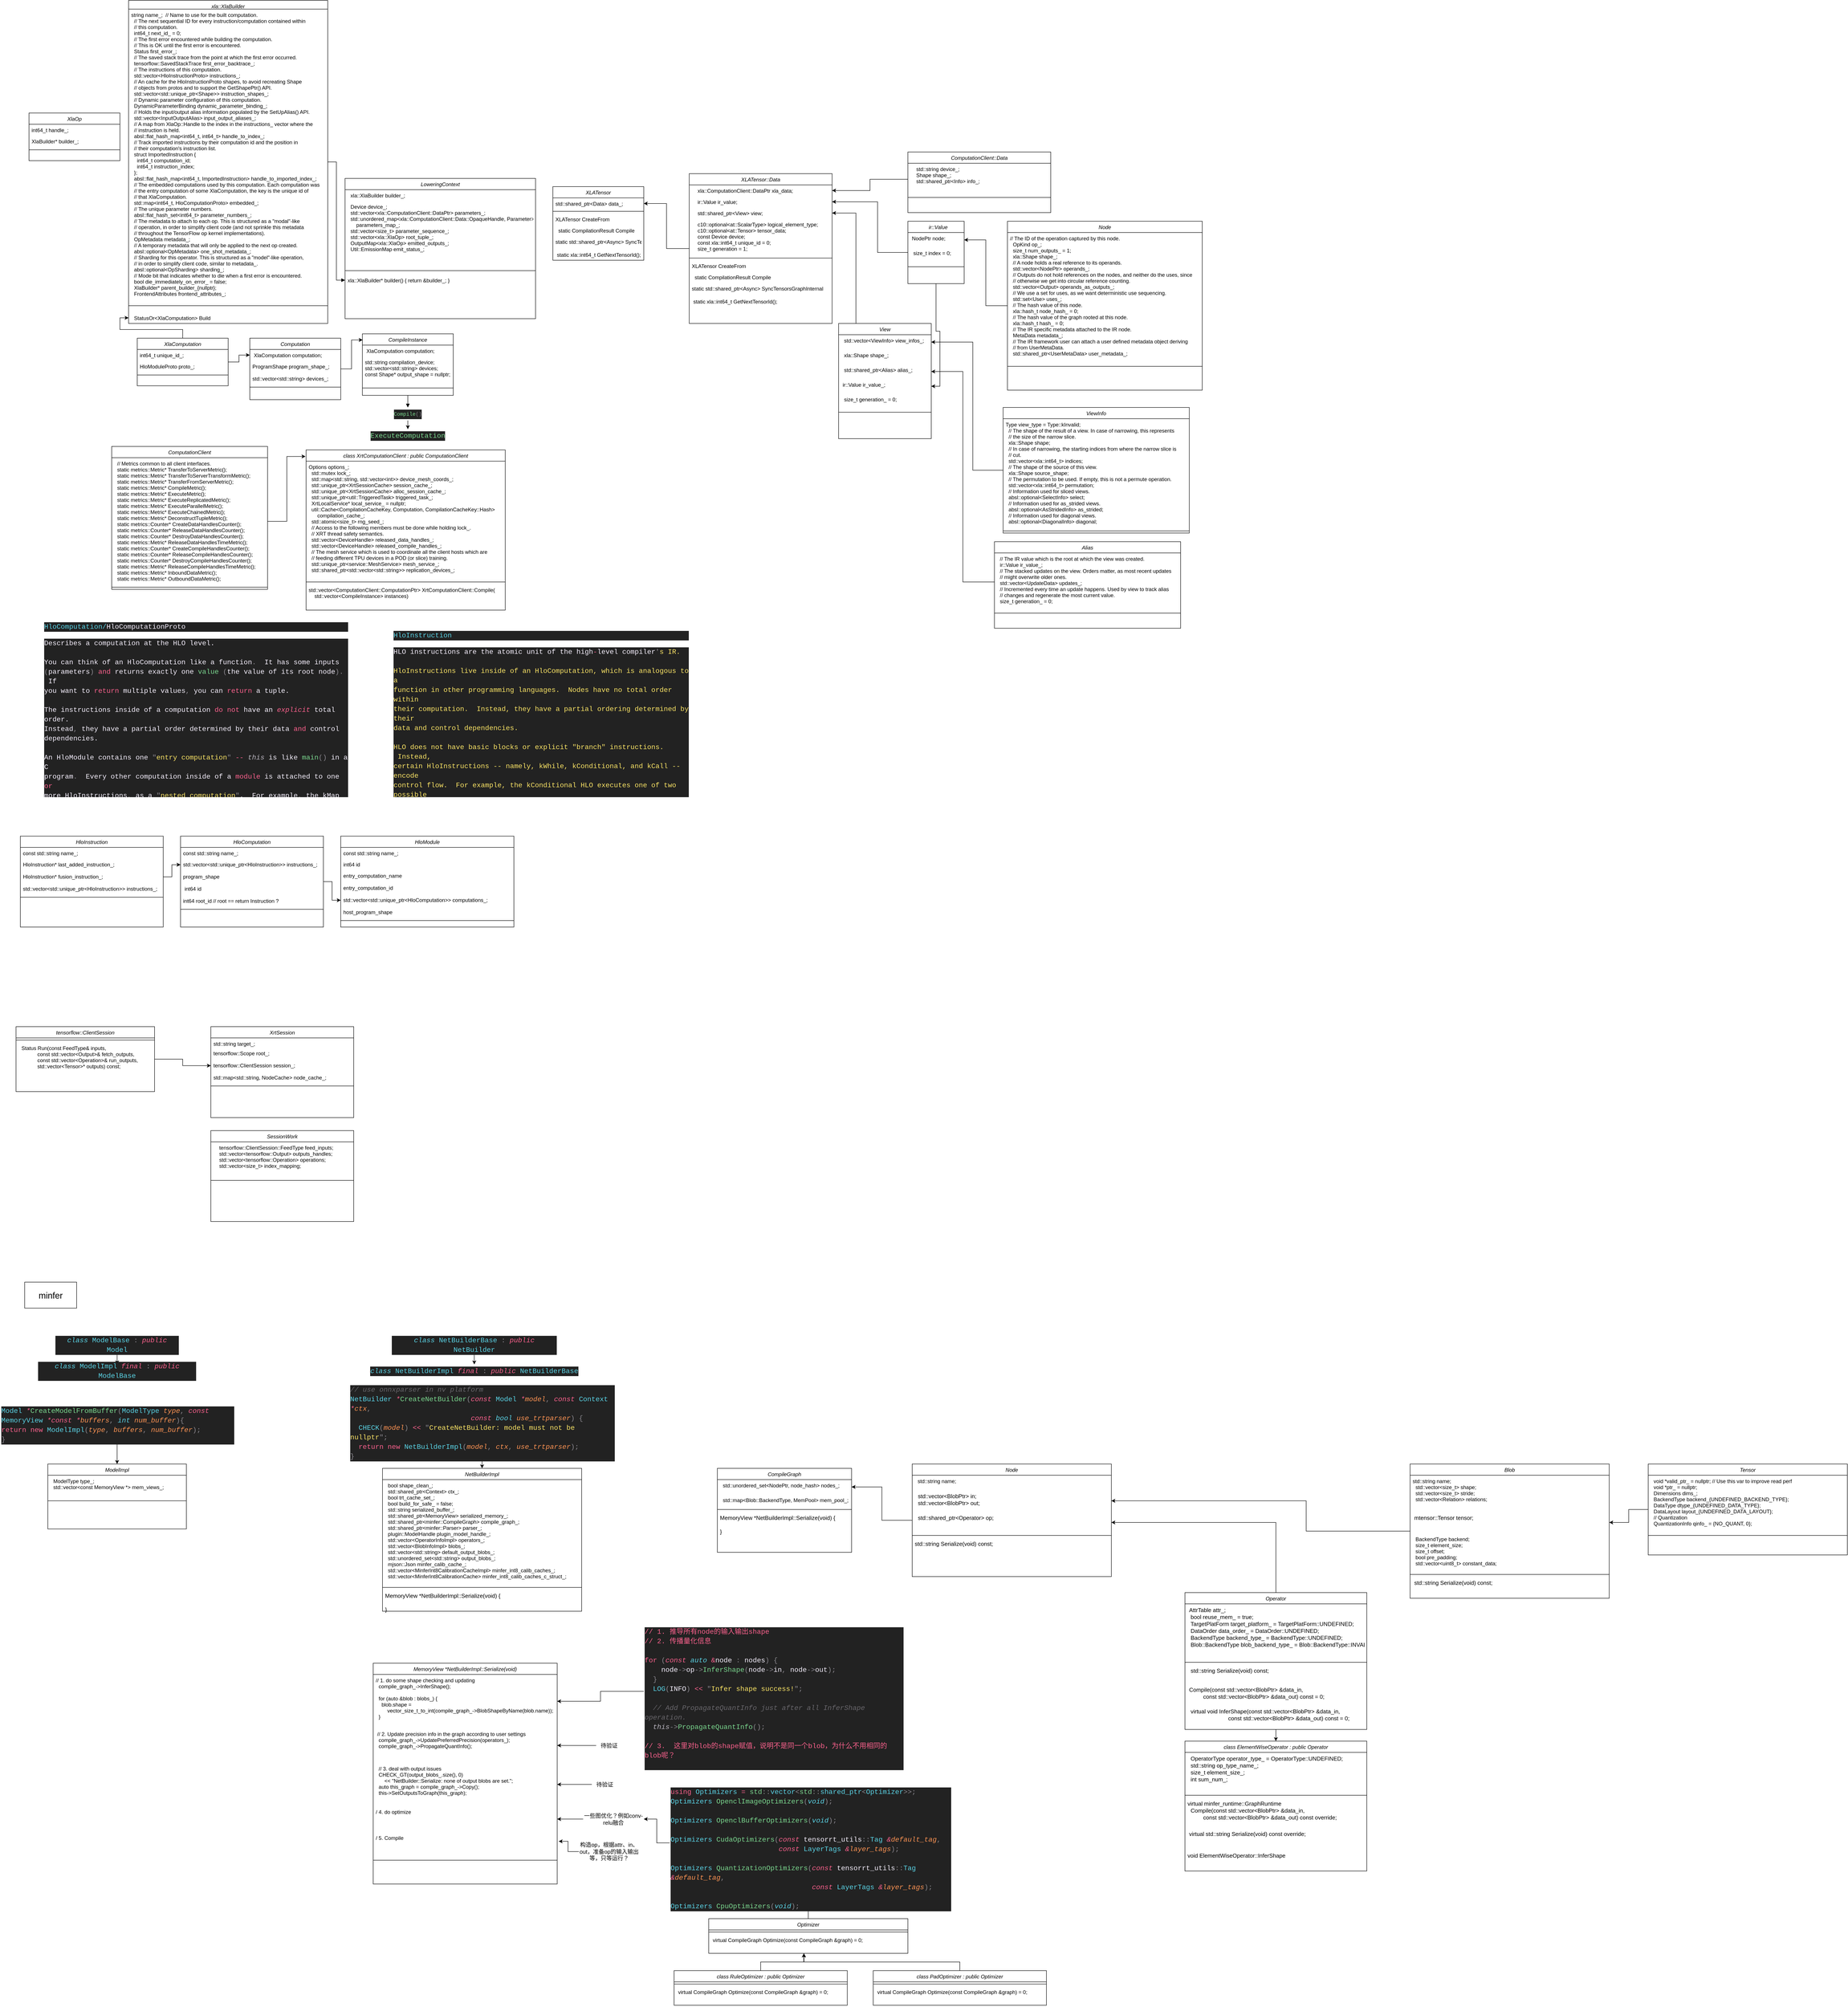 <mxfile version="16.4.11" type="github">
  <diagram id="C5RBs43oDa-KdzZeNtuy" name="Page-1">
    <mxGraphModel dx="1865" dy="1716" grid="1" gridSize="10" guides="1" tooltips="1" connect="1" arrows="1" fold="1" page="1" pageScale="1" pageWidth="827" pageHeight="1169" math="0" shadow="0">
      <root>
        <mxCell id="WIyWlLk6GJQsqaUBKTNV-0" />
        <mxCell id="WIyWlLk6GJQsqaUBKTNV-1" parent="WIyWlLk6GJQsqaUBKTNV-0" />
        <mxCell id="_dbhWTCsYHtgHH0JyTuk-30" style="edgeStyle=orthogonalEdgeStyle;rounded=0;orthogonalLoop=1;jettySize=auto;html=1;entryX=0.003;entryY=0.099;entryDx=0;entryDy=0;entryPerimeter=0;" parent="WIyWlLk6GJQsqaUBKTNV-1" source="_dbhWTCsYHtgHH0JyTuk-0" target="_dbhWTCsYHtgHH0JyTuk-15" edge="1">
          <mxGeometry relative="1" as="geometry" />
        </mxCell>
        <mxCell id="_dbhWTCsYHtgHH0JyTuk-0" value="Computation" style="swimlane;fontStyle=2;align=center;verticalAlign=top;childLayout=stackLayout;horizontal=1;startSize=26;horizontalStack=0;resizeParent=1;resizeLast=0;collapsible=1;marginBottom=0;rounded=0;shadow=0;strokeWidth=1;" parent="WIyWlLk6GJQsqaUBKTNV-1" vertex="1">
          <mxGeometry x="-240" y="610" width="210" height="142" as="geometry">
            <mxRectangle x="90" y="600" width="160" height="26" as="alternateBounds" />
          </mxGeometry>
        </mxCell>
        <mxCell id="_dbhWTCsYHtgHH0JyTuk-1" value=" XlaComputation computation;" style="text;align=left;verticalAlign=top;spacingLeft=4;spacingRight=4;overflow=hidden;rotatable=0;points=[[0,0.5],[1,0.5]];portConstraint=eastwest;" parent="_dbhWTCsYHtgHH0JyTuk-0" vertex="1">
          <mxGeometry y="26" width="210" height="26" as="geometry" />
        </mxCell>
        <mxCell id="_dbhWTCsYHtgHH0JyTuk-23" value="ProgramShape program_shape_;" style="text;align=left;verticalAlign=top;spacingLeft=4;spacingRight=4;overflow=hidden;rotatable=0;points=[[0,0.5],[1,0.5]];portConstraint=eastwest;rounded=0;shadow=0;html=0;" parent="_dbhWTCsYHtgHH0JyTuk-0" vertex="1">
          <mxGeometry y="52" width="210" height="28" as="geometry" />
        </mxCell>
        <mxCell id="_dbhWTCsYHtgHH0JyTuk-2" value="std::vector&lt;std::string&gt; devices_;" style="text;align=left;verticalAlign=top;spacingLeft=4;spacingRight=4;overflow=hidden;rotatable=0;points=[[0,0.5],[1,0.5]];portConstraint=eastwest;rounded=0;shadow=0;html=0;" parent="_dbhWTCsYHtgHH0JyTuk-0" vertex="1">
          <mxGeometry y="80" width="210" height="28" as="geometry" />
        </mxCell>
        <mxCell id="_dbhWTCsYHtgHH0JyTuk-4" value="" style="line;html=1;strokeWidth=1;align=left;verticalAlign=middle;spacingTop=-1;spacingLeft=3;spacingRight=3;rotatable=0;labelPosition=right;points=[];portConstraint=eastwest;" parent="_dbhWTCsYHtgHH0JyTuk-0" vertex="1">
          <mxGeometry y="108" width="210" height="10" as="geometry" />
        </mxCell>
        <mxCell id="_dbhWTCsYHtgHH0JyTuk-45" style="edgeStyle=orthogonalEdgeStyle;rounded=0;orthogonalLoop=1;jettySize=auto;html=1;fontSize=12;" parent="WIyWlLk6GJQsqaUBKTNV-1" source="_dbhWTCsYHtgHH0JyTuk-14" target="_dbhWTCsYHtgHH0JyTuk-43" edge="1">
          <mxGeometry relative="1" as="geometry" />
        </mxCell>
        <mxCell id="_dbhWTCsYHtgHH0JyTuk-14" value="&lt;div style=&quot;color: rgb(247 , 241 , 255) ; background-color: rgb(34 , 34 , 34) ; font-family: &amp;#34;consolas&amp;#34; , &amp;#34;courier new&amp;#34; , monospace ; line-height: 22px&quot;&gt;&lt;div style=&quot;text-align: left&quot;&gt;&lt;span style=&quot;color: #7bd88f&quot;&gt;Compile&lt;/span&gt;&lt;span style=&quot;color: #8b888f&quot;&gt;()&lt;/span&gt;&lt;/div&gt;&lt;/div&gt;" style="text;html=1;strokeColor=none;fillColor=none;align=center;verticalAlign=middle;whiteSpace=wrap;rounded=0;" parent="WIyWlLk6GJQsqaUBKTNV-1" vertex="1">
          <mxGeometry x="70" y="770" width="110" height="30" as="geometry" />
        </mxCell>
        <mxCell id="_dbhWTCsYHtgHH0JyTuk-51" style="edgeStyle=orthogonalEdgeStyle;rounded=0;orthogonalLoop=1;jettySize=auto;html=1;fontSize=12;fontColor=#CC0000;endArrow=block;endFill=1;" parent="WIyWlLk6GJQsqaUBKTNV-1" source="_dbhWTCsYHtgHH0JyTuk-15" target="_dbhWTCsYHtgHH0JyTuk-14" edge="1">
          <mxGeometry relative="1" as="geometry" />
        </mxCell>
        <mxCell id="_dbhWTCsYHtgHH0JyTuk-15" value="CompileInstance" style="swimlane;fontStyle=2;align=center;verticalAlign=top;childLayout=stackLayout;horizontal=1;startSize=26;horizontalStack=0;resizeParent=1;resizeLast=0;collapsible=1;marginBottom=0;rounded=0;shadow=0;strokeWidth=1;" parent="WIyWlLk6GJQsqaUBKTNV-1" vertex="1">
          <mxGeometry x="20" y="600" width="210" height="142" as="geometry">
            <mxRectangle x="230" y="140" width="160" height="26" as="alternateBounds" />
          </mxGeometry>
        </mxCell>
        <mxCell id="_dbhWTCsYHtgHH0JyTuk-16" value=" XlaComputation computation;" style="text;align=left;verticalAlign=top;spacingLeft=4;spacingRight=4;overflow=hidden;rotatable=0;points=[[0,0.5],[1,0.5]];portConstraint=eastwest;" parent="_dbhWTCsYHtgHH0JyTuk-15" vertex="1">
          <mxGeometry y="26" width="210" height="26" as="geometry" />
        </mxCell>
        <mxCell id="_dbhWTCsYHtgHH0JyTuk-17" value="std::string compilation_device;&#xa;std::vector&lt;std::string&gt; devices;&#xa;const Shape* output_shape = nullptr;" style="text;align=left;verticalAlign=top;spacingLeft=4;spacingRight=4;overflow=hidden;rotatable=0;points=[[0,0.5],[1,0.5]];portConstraint=eastwest;rounded=0;shadow=0;html=0;" parent="_dbhWTCsYHtgHH0JyTuk-15" vertex="1">
          <mxGeometry y="52" width="210" height="68" as="geometry" />
        </mxCell>
        <mxCell id="_dbhWTCsYHtgHH0JyTuk-18" value="" style="line;html=1;strokeWidth=1;align=left;verticalAlign=middle;spacingTop=-1;spacingLeft=3;spacingRight=3;rotatable=0;labelPosition=right;points=[];portConstraint=eastwest;" parent="_dbhWTCsYHtgHH0JyTuk-15" vertex="1">
          <mxGeometry y="120" width="210" height="10" as="geometry" />
        </mxCell>
        <mxCell id="_dbhWTCsYHtgHH0JyTuk-29" style="edgeStyle=orthogonalEdgeStyle;rounded=0;orthogonalLoop=1;jettySize=auto;html=1;" parent="WIyWlLk6GJQsqaUBKTNV-1" source="_dbhWTCsYHtgHH0JyTuk-24" target="_dbhWTCsYHtgHH0JyTuk-1" edge="1">
          <mxGeometry relative="1" as="geometry" />
        </mxCell>
        <mxCell id="LlnP0XwbOhv8N2WKwCaH-166" style="edgeStyle=orthogonalEdgeStyle;rounded=0;orthogonalLoop=1;jettySize=auto;html=1;entryX=0;entryY=0.5;entryDx=0;entryDy=0;fontSize=13;" edge="1" parent="WIyWlLk6GJQsqaUBKTNV-1" source="_dbhWTCsYHtgHH0JyTuk-24" target="_dbhWTCsYHtgHH0JyTuk-41">
          <mxGeometry relative="1" as="geometry" />
        </mxCell>
        <mxCell id="_dbhWTCsYHtgHH0JyTuk-24" value="XlaComputation" style="swimlane;fontStyle=2;align=center;verticalAlign=top;childLayout=stackLayout;horizontal=1;startSize=26;horizontalStack=0;resizeParent=1;resizeLast=0;collapsible=1;marginBottom=0;rounded=0;shadow=0;strokeWidth=1;" parent="WIyWlLk6GJQsqaUBKTNV-1" vertex="1">
          <mxGeometry x="-500" y="610" width="210" height="110" as="geometry">
            <mxRectangle x="90" y="600" width="160" height="26" as="alternateBounds" />
          </mxGeometry>
        </mxCell>
        <mxCell id="_dbhWTCsYHtgHH0JyTuk-25" value="int64_t unique_id_;" style="text;align=left;verticalAlign=top;spacingLeft=4;spacingRight=4;overflow=hidden;rotatable=0;points=[[0,0.5],[1,0.5]];portConstraint=eastwest;" parent="_dbhWTCsYHtgHH0JyTuk-24" vertex="1">
          <mxGeometry y="26" width="210" height="26" as="geometry" />
        </mxCell>
        <mxCell id="_dbhWTCsYHtgHH0JyTuk-26" value="HloModuleProto proto_;" style="text;align=left;verticalAlign=top;spacingLeft=4;spacingRight=4;overflow=hidden;rotatable=0;points=[[0,0.5],[1,0.5]];portConstraint=eastwest;rounded=0;shadow=0;html=0;" parent="_dbhWTCsYHtgHH0JyTuk-24" vertex="1">
          <mxGeometry y="52" width="210" height="28" as="geometry" />
        </mxCell>
        <mxCell id="_dbhWTCsYHtgHH0JyTuk-28" value="" style="line;html=1;strokeWidth=1;align=left;verticalAlign=middle;spacingTop=-1;spacingLeft=3;spacingRight=3;rotatable=0;labelPosition=right;points=[];portConstraint=eastwest;" parent="_dbhWTCsYHtgHH0JyTuk-24" vertex="1">
          <mxGeometry y="80" width="210" height="10" as="geometry" />
        </mxCell>
        <mxCell id="_dbhWTCsYHtgHH0JyTuk-31" value="LoweringContext" style="swimlane;fontStyle=2;align=center;verticalAlign=top;childLayout=stackLayout;horizontal=1;startSize=26;horizontalStack=0;resizeParent=1;resizeLast=0;collapsible=1;marginBottom=0;rounded=0;shadow=0;strokeWidth=1;" parent="WIyWlLk6GJQsqaUBKTNV-1" vertex="1">
          <mxGeometry x="-20" y="241" width="440" height="324" as="geometry">
            <mxRectangle x="90" y="600" width="160" height="26" as="alternateBounds" />
          </mxGeometry>
        </mxCell>
        <mxCell id="_dbhWTCsYHtgHH0JyTuk-32" value="  xla::XlaBuilder builder_;" style="text;align=left;verticalAlign=top;spacingLeft=4;spacingRight=4;overflow=hidden;rotatable=0;points=[[0,0.5],[1,0.5]];portConstraint=eastwest;" parent="_dbhWTCsYHtgHH0JyTuk-31" vertex="1">
          <mxGeometry y="26" width="440" height="26" as="geometry" />
        </mxCell>
        <mxCell id="_dbhWTCsYHtgHH0JyTuk-33" value="  Device device_;&#xa;  std::vector&lt;xla::ComputationClient::DataPtr&gt; parameters_;&#xa;  std::unordered_map&lt;xla::ComputationClient::Data::OpaqueHandle, Parameter&gt;&#xa;      parameters_map_;&#xa;  std::vector&lt;size_t&gt; parameter_sequence_;&#xa;  std::vector&lt;xla::XlaOp&gt; root_tuple_;&#xa;  OutputMap&lt;xla::XlaOp&gt; emitted_outputs_;&#xa;  Util::EmissionMap emit_status_;" style="text;align=left;verticalAlign=top;spacingLeft=4;spacingRight=4;overflow=hidden;rotatable=0;points=[[0,0.5],[1,0.5]];portConstraint=eastwest;rounded=0;shadow=0;html=0;" parent="_dbhWTCsYHtgHH0JyTuk-31" vertex="1">
          <mxGeometry y="52" width="440" height="152" as="geometry" />
        </mxCell>
        <mxCell id="_dbhWTCsYHtgHH0JyTuk-34" value="" style="line;html=1;strokeWidth=1;align=left;verticalAlign=middle;spacingTop=-1;spacingLeft=3;spacingRight=3;rotatable=0;labelPosition=right;points=[];portConstraint=eastwest;" parent="_dbhWTCsYHtgHH0JyTuk-31" vertex="1">
          <mxGeometry y="204" width="440" height="18" as="geometry" />
        </mxCell>
        <mxCell id="_dbhWTCsYHtgHH0JyTuk-35" value="xla::XlaBuilder* builder() { return &amp;builder_; }" style="text;align=left;verticalAlign=top;spacingLeft=4;spacingRight=4;overflow=hidden;rotatable=0;points=[[0,0.5],[1,0.5]];portConstraint=eastwest;" parent="_dbhWTCsYHtgHH0JyTuk-31" vertex="1">
          <mxGeometry y="222" width="440" height="26" as="geometry" />
        </mxCell>
        <mxCell id="_dbhWTCsYHtgHH0JyTuk-40" style="edgeStyle=orthogonalEdgeStyle;rounded=0;orthogonalLoop=1;jettySize=auto;html=1;endArrow=block;endFill=1;entryX=0;entryY=0.5;entryDx=0;entryDy=0;" parent="WIyWlLk6GJQsqaUBKTNV-1" source="_dbhWTCsYHtgHH0JyTuk-36" target="_dbhWTCsYHtgHH0JyTuk-35" edge="1">
          <mxGeometry relative="1" as="geometry">
            <mxPoint x="-171" y="75" as="targetPoint" />
          </mxGeometry>
        </mxCell>
        <mxCell id="_dbhWTCsYHtgHH0JyTuk-36" value="xla::XlaBuilder" style="swimlane;fontStyle=2;align=center;verticalAlign=top;childLayout=stackLayout;horizontal=1;startSize=20;horizontalStack=0;resizeParent=1;resizeLast=0;collapsible=1;marginBottom=0;rounded=0;shadow=0;strokeWidth=1;" parent="WIyWlLk6GJQsqaUBKTNV-1" vertex="1">
          <mxGeometry x="-520" y="-170" width="460" height="746" as="geometry">
            <mxRectangle x="90" y="600" width="160" height="26" as="alternateBounds" />
          </mxGeometry>
        </mxCell>
        <mxCell id="LlnP0XwbOhv8N2WKwCaH-179" value="string name_;  // Name to use for the built computation.&#xa;  // The next sequential ID for every instruction/computation contained within&#xa;  // this computation.&#xa;  int64_t next_id_ = 0;&#xa;  // The first error encountered while building the computation.&#xa;  // This is OK until the first error is encountered.&#xa;  Status first_error_;&#xa;  // The saved stack trace from the point at which the first error occurred.&#xa;  tensorflow::SavedStackTrace first_error_backtrace_;&#xa;  // The instructions of this computation.&#xa;  std::vector&lt;HloInstructionProto&gt; instructions_;&#xa;  // An cache for the HloInstructionProto shapes, to avoid recreating Shape&#xa;  // objects from protos and to support the GetShapePtr() API.&#xa;  std::vector&lt;std::unique_ptr&lt;Shape&gt;&gt; instruction_shapes_;&#xa;  // Dynamic parameter configuration of this computation.&#xa;  DynamicParameterBinding dynamic_parameter_binding_;&#xa;  // Holds the input/output alias information populated by the SetUpAlias() API.&#xa;  std::vector&lt;InputOutputAlias&gt; input_output_aliases_;&#xa;  // A map from XlaOp::Handle to the index in the instructions_ vector where the&#xa;  // instruction is held.&#xa;  absl::flat_hash_map&lt;int64_t, int64_t&gt; handle_to_index_;&#xa;  // Track imported instructions by their computation id and the position in&#xa;  // their computation&#39;s instruction list.&#xa;  struct ImportedInstruction {&#xa;    int64_t computation_id;&#xa;    int64_t instruction_index;&#xa;  };&#xa;  absl::flat_hash_map&lt;int64_t, ImportedInstruction&gt; handle_to_imported_index_;&#xa;  // The embedded computations used by this computation. Each computation was&#xa;  // the entry computation of some XlaComputation, the key is the unique id of&#xa;  // that XlaComputation.&#xa;  std::map&lt;int64_t, HloComputationProto&gt; embedded_;&#xa;  // The unique parameter numbers.&#xa;  absl::flat_hash_set&lt;int64_t&gt; parameter_numbers_;&#xa;  // The metadata to attach to each op. This is structured as a &quot;modal&quot;-like&#xa;  // operation, in order to simplify client code (and not sprinkle this metadata&#xa;  // throughout the TensorFlow op kernel implementations).&#xa;  OpMetadata metadata_;&#xa;  // A temporary metadata that will only be applied to the next op created.&#xa;  absl::optional&lt;OpMetadata&gt; one_shot_metadata_;&#xa;  // Sharding for this operator. This is structured as a &quot;model&quot;-like operation,&#xa;  // in order to simplify client code, similar to metadata_.&#xa;  absl::optional&lt;OpSharding&gt; sharding_;&#xa;  // Mode bit that indicates whether to die when a first error is encountered.&#xa;  bool die_immediately_on_error_ = false;&#xa;  XlaBuilder* parent_builder_{nullptr};&#xa;  FrontendAttributes frontend_attributes_;" style="text;align=left;verticalAlign=top;spacingLeft=4;spacingRight=4;overflow=hidden;rotatable=0;points=[[0,0.5],[1,0.5]];portConstraint=eastwest;" vertex="1" parent="_dbhWTCsYHtgHH0JyTuk-36">
          <mxGeometry y="20" width="460" height="670" as="geometry" />
        </mxCell>
        <mxCell id="_dbhWTCsYHtgHH0JyTuk-39" value="" style="line;html=1;strokeWidth=1;align=left;verticalAlign=middle;spacingTop=-1;spacingLeft=3;spacingRight=3;rotatable=0;labelPosition=right;points=[];portConstraint=eastwest;" parent="_dbhWTCsYHtgHH0JyTuk-36" vertex="1">
          <mxGeometry y="690" width="460" height="30" as="geometry" />
        </mxCell>
        <mxCell id="_dbhWTCsYHtgHH0JyTuk-41" value="  StatusOr&lt;XlaComputation&gt; Build" style="text;align=left;verticalAlign=top;spacingLeft=4;spacingRight=4;overflow=hidden;rotatable=0;points=[[0,0.5],[1,0.5]];portConstraint=eastwest;" parent="_dbhWTCsYHtgHH0JyTuk-36" vertex="1">
          <mxGeometry y="720" width="460" height="26" as="geometry" />
        </mxCell>
        <mxCell id="_dbhWTCsYHtgHH0JyTuk-43" value="&lt;div style=&quot;color: rgb(247 , 241 , 255) ; background-color: rgb(34 , 34 , 34) ; font-family: &amp;#34;consolas&amp;#34; , &amp;#34;courier new&amp;#34; , monospace ; font-size: 16px ; line-height: 22px&quot;&gt;&lt;span style=&quot;color: #7bd88f&quot;&gt;ExecuteComputation&lt;/span&gt;&lt;/div&gt;" style="text;html=1;strokeColor=none;fillColor=none;align=center;verticalAlign=middle;whiteSpace=wrap;rounded=0;fontSize=12;" parent="WIyWlLk6GJQsqaUBKTNV-1" vertex="1">
          <mxGeometry x="45" y="820" width="160" height="30" as="geometry" />
        </mxCell>
        <mxCell id="_dbhWTCsYHtgHH0JyTuk-46" value="XlaOp" style="swimlane;fontStyle=2;align=center;verticalAlign=top;childLayout=stackLayout;horizontal=1;startSize=26;horizontalStack=0;resizeParent=1;resizeLast=0;collapsible=1;marginBottom=0;rounded=0;shadow=0;strokeWidth=1;" parent="WIyWlLk6GJQsqaUBKTNV-1" vertex="1">
          <mxGeometry x="-750" y="90" width="210" height="110" as="geometry">
            <mxRectangle x="90" y="600" width="160" height="26" as="alternateBounds" />
          </mxGeometry>
        </mxCell>
        <mxCell id="_dbhWTCsYHtgHH0JyTuk-47" value="int64_t handle_;" style="text;align=left;verticalAlign=top;spacingLeft=4;spacingRight=4;overflow=hidden;rotatable=0;points=[[0,0.5],[1,0.5]];portConstraint=eastwest;" parent="_dbhWTCsYHtgHH0JyTuk-46" vertex="1">
          <mxGeometry y="26" width="210" height="26" as="geometry" />
        </mxCell>
        <mxCell id="_dbhWTCsYHtgHH0JyTuk-48" value="XlaBuilder* builder_;" style="text;align=left;verticalAlign=top;spacingLeft=4;spacingRight=4;overflow=hidden;rotatable=0;points=[[0,0.5],[1,0.5]];portConstraint=eastwest;rounded=0;shadow=0;html=0;" parent="_dbhWTCsYHtgHH0JyTuk-46" vertex="1">
          <mxGeometry y="52" width="210" height="28" as="geometry" />
        </mxCell>
        <mxCell id="_dbhWTCsYHtgHH0JyTuk-49" value="" style="line;html=1;strokeWidth=1;align=left;verticalAlign=middle;spacingTop=-1;spacingLeft=3;spacingRight=3;rotatable=0;labelPosition=right;points=[];portConstraint=eastwest;" parent="_dbhWTCsYHtgHH0JyTuk-46" vertex="1">
          <mxGeometry y="80" width="210" height="10" as="geometry" />
        </mxCell>
        <mxCell id="ZLEvXDE0zLSAHLOMJoko-0" value="&lt;h1&gt;&lt;div style=&quot;color: rgb(247 , 241 , 255) ; background-color: rgb(34 , 34 , 34) ; font-family: &amp;#34;consolas&amp;#34; , &amp;#34;courier new&amp;#34; , monospace ; font-weight: normal ; font-size: 16px ; line-height: 22px&quot;&gt;&lt;span style=&quot;color: #5ad4e6&quot;&gt;HloComputation/&lt;/span&gt;&lt;span style=&quot;font-family: &amp;#34;consolas&amp;#34; , &amp;#34;courier new&amp;#34; , monospace&quot;&gt;HloComputationProto&lt;/span&gt;&lt;/div&gt;&lt;/h1&gt;&lt;div style=&quot;color: rgb(247 , 241 , 255) ; background-color: rgb(34 , 34 , 34) ; font-family: &amp;#34;consolas&amp;#34; , &amp;#34;courier new&amp;#34; , monospace ; font-size: 16px ; line-height: 22px&quot;&gt;&lt;div&gt;Describes a computation at the HLO level.&lt;/div&gt;&lt;br&gt;&lt;div&gt;You can think of an HloComputation like a function&lt;span style=&quot;color: #8b888f&quot;&gt;.&lt;/span&gt; &amp;nbsp;It has some inputs&lt;/div&gt;&lt;div&gt;&lt;span style=&quot;color: #8b888f&quot;&gt;(&lt;/span&gt;parameters&lt;span style=&quot;color: #8b888f&quot;&gt;)&lt;/span&gt; &lt;span style=&quot;color: #fc618d&quot;&gt;and&lt;/span&gt; returns exactly one &lt;span style=&quot;color: #7bd88f&quot;&gt;value&lt;/span&gt; &lt;span style=&quot;color: #8b888f&quot;&gt;(&lt;/span&gt;the value of its root node&lt;span style=&quot;color: #8b888f&quot;&gt;).&lt;/span&gt; &amp;nbsp;If&lt;/div&gt;&lt;div&gt;you want to &lt;span style=&quot;color: #fc618d&quot;&gt;return&lt;/span&gt; multiple values&lt;span style=&quot;color: #8b888f&quot;&gt;,&lt;/span&gt; you can &lt;span style=&quot;color: #fc618d&quot;&gt;return&lt;/span&gt; a tuple.&lt;/div&gt;&lt;br&gt;&lt;div&gt;The instructions inside of a computation &lt;span style=&quot;color: #fc618d&quot;&gt;do&lt;/span&gt; &lt;span style=&quot;color: #fc618d&quot;&gt;not&lt;/span&gt; have an &lt;span style=&quot;color: #fc618d ; font-style: italic&quot;&gt;explicit&lt;/span&gt; total order.&lt;/div&gt;&lt;div&gt;Instead&lt;span style=&quot;color: #8b888f&quot;&gt;,&lt;/span&gt; they have a partial order determined by their data &lt;span style=&quot;color: #fc618d&quot;&gt;and&lt;/span&gt; control&lt;/div&gt;&lt;div&gt;dependencies.&lt;/div&gt;&lt;br&gt;&lt;div&gt;An HloModule contains one &lt;span style=&quot;color: #8b888f&quot;&gt;&quot;&lt;/span&gt;&lt;span style=&quot;color: #fce566&quot;&gt;entry computation&lt;/span&gt;&lt;span style=&quot;color: #8b888f&quot;&gt;&quot;&lt;/span&gt; &lt;span style=&quot;color: #fc618d&quot;&gt;--&lt;/span&gt; &lt;span style=&quot;color: #bab6c0 ; font-style: italic&quot;&gt;this&lt;/span&gt; is like &lt;span style=&quot;color: #7bd88f&quot;&gt;main&lt;/span&gt;&lt;span style=&quot;color: #8b888f&quot;&gt;()&lt;/span&gt; in a C&lt;/div&gt;&lt;div&gt;program&lt;span style=&quot;color: #8b888f&quot;&gt;.&lt;/span&gt; &amp;nbsp;Every other computation inside of a &lt;span style=&quot;color: #fc618d&quot;&gt;module&lt;/span&gt; is attached to one &lt;span style=&quot;color: #fc618d&quot;&gt;or&lt;/span&gt;&lt;/div&gt;&lt;div&gt;more HloInstructions&lt;span style=&quot;color: #8b888f&quot;&gt;,&lt;/span&gt; as a &lt;span style=&quot;color: #8b888f&quot;&gt;&quot;&lt;/span&gt;&lt;span style=&quot;color: #fce566&quot;&gt;nested computation&lt;/span&gt;&lt;span style=&quot;color: #8b888f&quot;&gt;&quot;&lt;/span&gt;. &amp;nbsp;For example&lt;span style=&quot;color: #8b888f&quot;&gt;,&lt;/span&gt; the kMap&lt;/div&gt;&lt;div&gt;instruction has a nested computation &lt;span style=&quot;color: #fc618d&quot;&gt;and&lt;/span&gt; &lt;span style=&quot;color: #8b888f&quot;&gt;&quot;&lt;/span&gt;&lt;span style=&quot;color: #fce566&quot;&gt;applies&lt;/span&gt;&lt;span style=&quot;color: #8b888f&quot;&gt;&quot;&lt;/span&gt; it to every element of its&lt;/div&gt;&lt;div&gt;input&lt;span style=&quot;color: #8b888f&quot;&gt;,&lt;/span&gt; elementwise. &amp;nbsp;&lt;span style=&quot;color: #8b888f&quot;&gt;(&lt;/span&gt;That is&lt;span style=&quot;color: #8b888f&quot;&gt;,&lt;/span&gt; the input &lt;span style=&quot;color: #8b888f&quot;&gt;[&lt;/span&gt;x&lt;span style=&quot;color: #8b888f&quot;&gt;,&lt;/span&gt; y&lt;span style=&quot;color: #8b888f&quot;&gt;,&lt;/span&gt; z&lt;span style=&quot;color: #8b888f&quot;&gt;]&lt;/span&gt; is transformed to &lt;span style=&quot;color: #8b888f&quot;&gt;[&lt;/span&gt;&lt;span style=&quot;color: #7bd88f&quot;&gt;f&lt;/span&gt;&lt;span style=&quot;color: #8b888f&quot;&gt;(&lt;/span&gt;x&lt;span style=&quot;color: #8b888f&quot;&gt;),&lt;/span&gt;&lt;/div&gt;&lt;div&gt;&lt;span style=&quot;color: #7bd88f&quot;&gt;f&lt;/span&gt;&lt;span style=&quot;color: #8b888f&quot;&gt;(&lt;/span&gt;y&lt;span style=&quot;color: #8b888f&quot;&gt;),&lt;/span&gt; &lt;span style=&quot;color: #7bd88f&quot;&gt;f&lt;/span&gt;&lt;span style=&quot;color: #8b888f&quot;&gt;(&lt;/span&gt;z&lt;span style=&quot;color: #8b888f&quot;&gt;)]&lt;/span&gt;.&lt;span style=&quot;color: #8b888f&quot;&gt;)&lt;/span&gt;&lt;/div&gt;&lt;/div&gt;" style="text;html=1;strokeColor=none;fillColor=none;spacing=5;spacingTop=-20;whiteSpace=wrap;overflow=hidden;rounded=0;" parent="WIyWlLk6GJQsqaUBKTNV-1" vertex="1">
          <mxGeometry x="-720" y="1260" width="710" height="410" as="geometry" />
        </mxCell>
        <mxCell id="ZLEvXDE0zLSAHLOMJoko-23" style="edgeStyle=orthogonalEdgeStyle;rounded=0;orthogonalLoop=1;jettySize=auto;html=1;entryX=0;entryY=0.5;entryDx=0;entryDy=0;" parent="WIyWlLk6GJQsqaUBKTNV-1" source="ZLEvXDE0zLSAHLOMJoko-1" target="ZLEvXDE0zLSAHLOMJoko-19" edge="1">
          <mxGeometry relative="1" as="geometry" />
        </mxCell>
        <mxCell id="ZLEvXDE0zLSAHLOMJoko-1" value="HloComputation" style="swimlane;fontStyle=2;align=center;verticalAlign=top;childLayout=stackLayout;horizontal=1;startSize=26;horizontalStack=0;resizeParent=1;resizeLast=0;collapsible=1;marginBottom=0;rounded=0;shadow=0;strokeWidth=1;" parent="WIyWlLk6GJQsqaUBKTNV-1" vertex="1">
          <mxGeometry x="-400" y="1760" width="330" height="210" as="geometry">
            <mxRectangle x="90" y="600" width="160" height="26" as="alternateBounds" />
          </mxGeometry>
        </mxCell>
        <mxCell id="ZLEvXDE0zLSAHLOMJoko-2" value="const std::string name_;" style="text;align=left;verticalAlign=top;spacingLeft=4;spacingRight=4;overflow=hidden;rotatable=0;points=[[0,0.5],[1,0.5]];portConstraint=eastwest;" parent="ZLEvXDE0zLSAHLOMJoko-1" vertex="1">
          <mxGeometry y="26" width="330" height="26" as="geometry" />
        </mxCell>
        <mxCell id="ZLEvXDE0zLSAHLOMJoko-6" value="std::vector&lt;std::unique_ptr&lt;HloInstruction&gt;&gt; instructions_;" style="text;align=left;verticalAlign=top;spacingLeft=4;spacingRight=4;overflow=hidden;rotatable=0;points=[[0,0.5],[1,0.5]];portConstraint=eastwest;rounded=0;shadow=0;html=0;" parent="ZLEvXDE0zLSAHLOMJoko-1" vertex="1">
          <mxGeometry y="52" width="330" height="28" as="geometry" />
        </mxCell>
        <mxCell id="ZLEvXDE0zLSAHLOMJoko-24" value="program_shape" style="text;align=left;verticalAlign=top;spacingLeft=4;spacingRight=4;overflow=hidden;rotatable=0;points=[[0,0.5],[1,0.5]];portConstraint=eastwest;rounded=0;shadow=0;html=0;" parent="ZLEvXDE0zLSAHLOMJoko-1" vertex="1">
          <mxGeometry y="80" width="330" height="28" as="geometry" />
        </mxCell>
        <mxCell id="ZLEvXDE0zLSAHLOMJoko-25" value=" int64 id " style="text;align=left;verticalAlign=top;spacingLeft=4;spacingRight=4;overflow=hidden;rotatable=0;points=[[0,0.5],[1,0.5]];portConstraint=eastwest;rounded=0;shadow=0;html=0;" parent="ZLEvXDE0zLSAHLOMJoko-1" vertex="1">
          <mxGeometry y="108" width="330" height="28" as="geometry" />
        </mxCell>
        <mxCell id="ZLEvXDE0zLSAHLOMJoko-7" value="int64 root_id // root == return Instruction ?" style="text;align=left;verticalAlign=top;spacingLeft=4;spacingRight=4;overflow=hidden;rotatable=0;points=[[0,0.5],[1,0.5]];portConstraint=eastwest;rounded=0;shadow=0;html=0;" parent="ZLEvXDE0zLSAHLOMJoko-1" vertex="1">
          <mxGeometry y="136" width="330" height="28" as="geometry" />
        </mxCell>
        <mxCell id="ZLEvXDE0zLSAHLOMJoko-4" value="" style="line;html=1;strokeWidth=1;align=left;verticalAlign=middle;spacingTop=-1;spacingLeft=3;spacingRight=3;rotatable=0;labelPosition=right;points=[];portConstraint=eastwest;" parent="ZLEvXDE0zLSAHLOMJoko-1" vertex="1">
          <mxGeometry y="164" width="330" height="10" as="geometry" />
        </mxCell>
        <mxCell id="ZLEvXDE0zLSAHLOMJoko-8" value="&lt;h1&gt;&lt;div style=&quot;color: rgb(247 , 241 , 255) ; background-color: rgb(34 , 34 , 34) ; font-family: &amp;#34;consolas&amp;#34; , &amp;#34;courier new&amp;#34; , monospace ; font-weight: normal ; font-size: 16px ; line-height: 22px&quot;&gt;&lt;span style=&quot;color: #5ad4e6&quot;&gt;HloInstruction&lt;/span&gt;&lt;/div&gt;&lt;/h1&gt;&lt;div style=&quot;color: rgb(247 , 241 , 255) ; background-color: rgb(34 , 34 , 34) ; font-family: &amp;#34;consolas&amp;#34; , &amp;#34;courier new&amp;#34; , monospace ; font-size: 16px ; line-height: 22px&quot;&gt;&lt;div&gt;HLO instructions are the atomic unit of the high&lt;span style=&quot;color: #fc618d&quot;&gt;-&lt;/span&gt;level compiler&lt;span style=&quot;color: #8b888f&quot;&gt;&#39;&lt;/span&gt;&lt;span style=&quot;color: #fce566&quot;&gt;s IR.&lt;/span&gt;&lt;/div&gt;&lt;br&gt;&lt;div&gt;&lt;span style=&quot;color: #fce566&quot;&gt;HloInstructions live inside of an HloComputation, which is analogous to a&lt;/span&gt;&lt;/div&gt;&lt;div&gt;&lt;span style=&quot;color: #fce566&quot;&gt;function in other programming languages. &amp;nbsp;Nodes have no total order within&lt;/span&gt;&lt;/div&gt;&lt;div&gt;&lt;span style=&quot;color: #fce566&quot;&gt;their computation. &amp;nbsp;Instead, they have a partial ordering determined by their&lt;/span&gt;&lt;/div&gt;&lt;div&gt;&lt;span style=&quot;color: #fce566&quot;&gt;data and control dependencies.&lt;/span&gt;&lt;/div&gt;&lt;br&gt;&lt;div&gt;&lt;span style=&quot;color: #fce566&quot;&gt;HLO does not have basic blocks or explicit &quot;branch&quot; instructions. &amp;nbsp;Instead,&lt;/span&gt;&lt;/div&gt;&lt;div&gt;&lt;span style=&quot;color: #fce566&quot;&gt;certain HloInstructions -- namely, kWhile, kConditional, and kCall -- encode&lt;/span&gt;&lt;/div&gt;&lt;div&gt;&lt;span style=&quot;color: #fce566&quot;&gt;control flow. &amp;nbsp;For example, the kConditional HLO executes one of two possible&lt;/span&gt;&lt;/div&gt;&lt;div&gt;&lt;span style=&quot;color: #fce566&quot;&gt;computations, depending on the runtime value of a predicate.&lt;/span&gt;&lt;/div&gt;&lt;br&gt;&lt;div&gt;&lt;span style=&quot;color: #fce566&quot;&gt;HLO is pure (mostly). &amp;nbsp;It has no concept of mutable state. &amp;nbsp;Instead, data&lt;/span&gt;&lt;/div&gt;&lt;div&gt;&lt;span style=&quot;color: #fce566&quot;&gt;values are produced by one HLO and flow into consumers across dependency&lt;/span&gt;&lt;/div&gt;&lt;div&gt;&lt;span style=&quot;color: #fce566&quot;&gt;edges.&lt;/span&gt;&lt;/div&gt;&lt;/div&gt;" style="text;html=1;strokeColor=none;fillColor=none;spacing=5;spacingTop=-20;whiteSpace=wrap;overflow=hidden;rounded=0;" parent="WIyWlLk6GJQsqaUBKTNV-1" vertex="1">
          <mxGeometry x="87" y="1280" width="690" height="390" as="geometry" />
        </mxCell>
        <mxCell id="ZLEvXDE0zLSAHLOMJoko-9" value="HloInstruction" style="swimlane;fontStyle=2;align=center;verticalAlign=top;childLayout=stackLayout;horizontal=1;startSize=26;horizontalStack=0;resizeParent=1;resizeLast=0;collapsible=1;marginBottom=0;rounded=0;shadow=0;strokeWidth=1;" parent="WIyWlLk6GJQsqaUBKTNV-1" vertex="1">
          <mxGeometry x="-770" y="1760" width="330" height="210" as="geometry">
            <mxRectangle x="90" y="600" width="160" height="26" as="alternateBounds" />
          </mxGeometry>
        </mxCell>
        <mxCell id="ZLEvXDE0zLSAHLOMJoko-10" value="const std::string name_;" style="text;align=left;verticalAlign=top;spacingLeft=4;spacingRight=4;overflow=hidden;rotatable=0;points=[[0,0.5],[1,0.5]];portConstraint=eastwest;" parent="ZLEvXDE0zLSAHLOMJoko-9" vertex="1">
          <mxGeometry y="26" width="330" height="26" as="geometry" />
        </mxCell>
        <mxCell id="ZLEvXDE0zLSAHLOMJoko-11" value="HloInstruction* last_added_instruction_;" style="text;align=left;verticalAlign=top;spacingLeft=4;spacingRight=4;overflow=hidden;rotatable=0;points=[[0,0.5],[1,0.5]];portConstraint=eastwest;rounded=0;shadow=0;html=0;" parent="ZLEvXDE0zLSAHLOMJoko-9" vertex="1">
          <mxGeometry y="52" width="330" height="28" as="geometry" />
        </mxCell>
        <mxCell id="ZLEvXDE0zLSAHLOMJoko-12" value="HloInstruction* fusion_instruction_;" style="text;align=left;verticalAlign=top;spacingLeft=4;spacingRight=4;overflow=hidden;rotatable=0;points=[[0,0.5],[1,0.5]];portConstraint=eastwest;rounded=0;shadow=0;html=0;" parent="ZLEvXDE0zLSAHLOMJoko-9" vertex="1">
          <mxGeometry y="80" width="330" height="28" as="geometry" />
        </mxCell>
        <mxCell id="ZLEvXDE0zLSAHLOMJoko-13" value="std::vector&lt;std::unique_ptr&lt;HloInstruction&gt;&gt; instructions_;" style="text;align=left;verticalAlign=top;spacingLeft=4;spacingRight=4;overflow=hidden;rotatable=0;points=[[0,0.5],[1,0.5]];portConstraint=eastwest;rounded=0;shadow=0;html=0;" parent="ZLEvXDE0zLSAHLOMJoko-9" vertex="1">
          <mxGeometry y="108" width="330" height="28" as="geometry" />
        </mxCell>
        <mxCell id="ZLEvXDE0zLSAHLOMJoko-14" value="" style="line;html=1;strokeWidth=1;align=left;verticalAlign=middle;spacingTop=-1;spacingLeft=3;spacingRight=3;rotatable=0;labelPosition=right;points=[];portConstraint=eastwest;" parent="ZLEvXDE0zLSAHLOMJoko-9" vertex="1">
          <mxGeometry y="136" width="330" height="10" as="geometry" />
        </mxCell>
        <mxCell id="ZLEvXDE0zLSAHLOMJoko-15" value="HloModule" style="swimlane;fontStyle=2;align=center;verticalAlign=top;childLayout=stackLayout;horizontal=1;startSize=26;horizontalStack=0;resizeParent=1;resizeLast=0;collapsible=1;marginBottom=0;rounded=0;shadow=0;strokeWidth=1;" parent="WIyWlLk6GJQsqaUBKTNV-1" vertex="1">
          <mxGeometry x="-30" y="1760" width="400" height="210" as="geometry">
            <mxRectangle x="90" y="600" width="160" height="26" as="alternateBounds" />
          </mxGeometry>
        </mxCell>
        <mxCell id="ZLEvXDE0zLSAHLOMJoko-16" value="const std::string name_;" style="text;align=left;verticalAlign=top;spacingLeft=4;spacingRight=4;overflow=hidden;rotatable=0;points=[[0,0.5],[1,0.5]];portConstraint=eastwest;" parent="ZLEvXDE0zLSAHLOMJoko-15" vertex="1">
          <mxGeometry y="26" width="400" height="26" as="geometry" />
        </mxCell>
        <mxCell id="ZLEvXDE0zLSAHLOMJoko-21" value="int64 id" style="text;align=left;verticalAlign=top;spacingLeft=4;spacingRight=4;overflow=hidden;rotatable=0;points=[[0,0.5],[1,0.5]];portConstraint=eastwest;" parent="ZLEvXDE0zLSAHLOMJoko-15" vertex="1">
          <mxGeometry y="52" width="400" height="26" as="geometry" />
        </mxCell>
        <mxCell id="ZLEvXDE0zLSAHLOMJoko-17" value="entry_computation_name" style="text;align=left;verticalAlign=top;spacingLeft=4;spacingRight=4;overflow=hidden;rotatable=0;points=[[0,0.5],[1,0.5]];portConstraint=eastwest;rounded=0;shadow=0;html=0;" parent="ZLEvXDE0zLSAHLOMJoko-15" vertex="1">
          <mxGeometry y="78" width="400" height="28" as="geometry" />
        </mxCell>
        <mxCell id="ZLEvXDE0zLSAHLOMJoko-18" value="entry_computation_id" style="text;align=left;verticalAlign=top;spacingLeft=4;spacingRight=4;overflow=hidden;rotatable=0;points=[[0,0.5],[1,0.5]];portConstraint=eastwest;rounded=0;shadow=0;html=0;" parent="ZLEvXDE0zLSAHLOMJoko-15" vertex="1">
          <mxGeometry y="106" width="400" height="28" as="geometry" />
        </mxCell>
        <mxCell id="ZLEvXDE0zLSAHLOMJoko-19" value="std::vector&lt;std::unique_ptr&lt;HloComputation&gt;&gt; computations_;" style="text;align=left;verticalAlign=top;spacingLeft=4;spacingRight=4;overflow=hidden;rotatable=0;points=[[0,0.5],[1,0.5]];portConstraint=eastwest;rounded=0;shadow=0;html=0;" parent="ZLEvXDE0zLSAHLOMJoko-15" vertex="1">
          <mxGeometry y="134" width="400" height="28" as="geometry" />
        </mxCell>
        <mxCell id="ZLEvXDE0zLSAHLOMJoko-22" value="host_program_shape" style="text;align=left;verticalAlign=top;spacingLeft=4;spacingRight=4;overflow=hidden;rotatable=0;points=[[0,0.5],[1,0.5]];portConstraint=eastwest;rounded=0;shadow=0;html=0;" parent="ZLEvXDE0zLSAHLOMJoko-15" vertex="1">
          <mxGeometry y="162" width="400" height="28" as="geometry" />
        </mxCell>
        <mxCell id="ZLEvXDE0zLSAHLOMJoko-20" value="" style="line;html=1;strokeWidth=1;align=left;verticalAlign=middle;spacingTop=-1;spacingLeft=3;spacingRight=3;rotatable=0;labelPosition=right;points=[];portConstraint=eastwest;" parent="ZLEvXDE0zLSAHLOMJoko-15" vertex="1">
          <mxGeometry y="190" width="400" height="10" as="geometry" />
        </mxCell>
        <mxCell id="ZLEvXDE0zLSAHLOMJoko-26" style="edgeStyle=orthogonalEdgeStyle;rounded=0;orthogonalLoop=1;jettySize=auto;html=1;entryX=0;entryY=0.5;entryDx=0;entryDy=0;" parent="WIyWlLk6GJQsqaUBKTNV-1" source="ZLEvXDE0zLSAHLOMJoko-12" target="ZLEvXDE0zLSAHLOMJoko-6" edge="1">
          <mxGeometry relative="1" as="geometry" />
        </mxCell>
        <mxCell id="ZLEvXDE0zLSAHLOMJoko-27" value="XrtSession" style="swimlane;fontStyle=2;align=center;verticalAlign=top;childLayout=stackLayout;horizontal=1;startSize=26;horizontalStack=0;resizeParent=1;resizeLast=0;collapsible=1;marginBottom=0;rounded=0;shadow=0;strokeWidth=1;" parent="WIyWlLk6GJQsqaUBKTNV-1" vertex="1">
          <mxGeometry x="-330" y="2200" width="330" height="210" as="geometry">
            <mxRectangle x="90" y="600" width="160" height="26" as="alternateBounds" />
          </mxGeometry>
        </mxCell>
        <mxCell id="ZLEvXDE0zLSAHLOMJoko-28" value="std::string target_;" style="text;align=left;verticalAlign=top;spacingLeft=4;spacingRight=4;overflow=hidden;rotatable=0;points=[[0,0.5],[1,0.5]];portConstraint=eastwest;" parent="ZLEvXDE0zLSAHLOMJoko-27" vertex="1">
          <mxGeometry y="26" width="330" height="22" as="geometry" />
        </mxCell>
        <mxCell id="ZLEvXDE0zLSAHLOMJoko-29" value="tensorflow::Scope root_;" style="text;align=left;verticalAlign=top;spacingLeft=4;spacingRight=4;overflow=hidden;rotatable=0;points=[[0,0.5],[1,0.5]];portConstraint=eastwest;rounded=0;shadow=0;html=0;" parent="ZLEvXDE0zLSAHLOMJoko-27" vertex="1">
          <mxGeometry y="48" width="330" height="28" as="geometry" />
        </mxCell>
        <mxCell id="ZLEvXDE0zLSAHLOMJoko-30" value="tensorflow::ClientSession session_;" style="text;align=left;verticalAlign=top;spacingLeft=4;spacingRight=4;overflow=hidden;rotatable=0;points=[[0,0.5],[1,0.5]];portConstraint=eastwest;rounded=0;shadow=0;html=0;" parent="ZLEvXDE0zLSAHLOMJoko-27" vertex="1">
          <mxGeometry y="76" width="330" height="28" as="geometry" />
        </mxCell>
        <mxCell id="ZLEvXDE0zLSAHLOMJoko-31" value="std::map&lt;std::string, NodeCache&gt; node_cache_;" style="text;align=left;verticalAlign=top;spacingLeft=4;spacingRight=4;overflow=hidden;rotatable=0;points=[[0,0.5],[1,0.5]];portConstraint=eastwest;rounded=0;shadow=0;html=0;" parent="ZLEvXDE0zLSAHLOMJoko-27" vertex="1">
          <mxGeometry y="104" width="330" height="28" as="geometry" />
        </mxCell>
        <mxCell id="ZLEvXDE0zLSAHLOMJoko-32" value="" style="line;html=1;strokeWidth=1;align=left;verticalAlign=middle;spacingTop=-1;spacingLeft=3;spacingRight=3;rotatable=0;labelPosition=right;points=[];portConstraint=eastwest;" parent="ZLEvXDE0zLSAHLOMJoko-27" vertex="1">
          <mxGeometry y="132" width="330" height="10" as="geometry" />
        </mxCell>
        <mxCell id="ZLEvXDE0zLSAHLOMJoko-33" value="SessionWork" style="swimlane;fontStyle=2;align=center;verticalAlign=top;childLayout=stackLayout;horizontal=1;startSize=26;horizontalStack=0;resizeParent=1;resizeLast=0;collapsible=1;marginBottom=0;rounded=0;shadow=0;strokeWidth=1;" parent="WIyWlLk6GJQsqaUBKTNV-1" vertex="1">
          <mxGeometry x="-330" y="2440" width="330" height="210" as="geometry">
            <mxRectangle x="90" y="600" width="160" height="26" as="alternateBounds" />
          </mxGeometry>
        </mxCell>
        <mxCell id="ZLEvXDE0zLSAHLOMJoko-39" value="    tensorflow::ClientSession::FeedType feed_inputs;&#xa;    std::vector&lt;tensorflow::Output&gt; outputs_handles;&#xa;    std::vector&lt;tensorflow::Operation&gt; operations;&#xa;    std::vector&lt;size_t&gt; index_mapping;" style="text;align=left;verticalAlign=top;spacingLeft=4;spacingRight=4;overflow=hidden;rotatable=0;points=[[0,0.5],[1,0.5]];portConstraint=eastwest;" parent="ZLEvXDE0zLSAHLOMJoko-33" vertex="1">
          <mxGeometry y="26" width="330" height="84" as="geometry" />
        </mxCell>
        <mxCell id="ZLEvXDE0zLSAHLOMJoko-38" value="" style="line;html=1;strokeWidth=1;align=left;verticalAlign=middle;spacingTop=-1;spacingLeft=3;spacingRight=3;rotatable=0;labelPosition=right;points=[];portConstraint=eastwest;" parent="ZLEvXDE0zLSAHLOMJoko-33" vertex="1">
          <mxGeometry y="110" width="330" height="10" as="geometry" />
        </mxCell>
        <mxCell id="ZLEvXDE0zLSAHLOMJoko-46" style="edgeStyle=orthogonalEdgeStyle;rounded=0;orthogonalLoop=1;jettySize=auto;html=1;entryX=0;entryY=0.5;entryDx=0;entryDy=0;" parent="WIyWlLk6GJQsqaUBKTNV-1" source="ZLEvXDE0zLSAHLOMJoko-40" target="ZLEvXDE0zLSAHLOMJoko-30" edge="1">
          <mxGeometry relative="1" as="geometry" />
        </mxCell>
        <mxCell id="ZLEvXDE0zLSAHLOMJoko-40" value="tensorflow::ClientSession" style="swimlane;fontStyle=2;align=center;verticalAlign=top;childLayout=stackLayout;horizontal=1;startSize=26;horizontalStack=0;resizeParent=1;resizeLast=0;collapsible=1;marginBottom=0;rounded=0;shadow=0;strokeWidth=1;" parent="WIyWlLk6GJQsqaUBKTNV-1" vertex="1">
          <mxGeometry x="-780" y="2200" width="320" height="150" as="geometry">
            <mxRectangle x="90" y="600" width="160" height="26" as="alternateBounds" />
          </mxGeometry>
        </mxCell>
        <mxCell id="ZLEvXDE0zLSAHLOMJoko-45" value="" style="line;html=1;strokeWidth=1;align=left;verticalAlign=middle;spacingTop=-1;spacingLeft=3;spacingRight=3;rotatable=0;labelPosition=right;points=[];portConstraint=eastwest;" parent="ZLEvXDE0zLSAHLOMJoko-40" vertex="1">
          <mxGeometry y="26" width="320" height="10" as="geometry" />
        </mxCell>
        <mxCell id="ZLEvXDE0zLSAHLOMJoko-44" value="  Status Run(const FeedType&amp; inputs, &#xa;             const std::vector&lt;Output&gt;&amp; fetch_outputs,&#xa;             const std::vector&lt;Operation&gt;&amp; run_outputs,&#xa;             std::vector&lt;Tensor&gt;* outputs) const;" style="text;align=left;verticalAlign=top;spacingLeft=4;spacingRight=4;overflow=hidden;rotatable=0;points=[[0,0.5],[1,0.5]];portConstraint=eastwest;rounded=0;shadow=0;html=0;" parent="ZLEvXDE0zLSAHLOMJoko-40" vertex="1">
          <mxGeometry y="36" width="320" height="74" as="geometry" />
        </mxCell>
        <mxCell id="LlnP0XwbOhv8N2WKwCaH-0" value="ModelImpl" style="swimlane;fontStyle=2;align=center;verticalAlign=top;childLayout=stackLayout;horizontal=1;startSize=26;horizontalStack=0;resizeParent=1;resizeLast=0;collapsible=1;marginBottom=0;rounded=0;shadow=0;strokeWidth=1;" vertex="1" parent="WIyWlLk6GJQsqaUBKTNV-1">
          <mxGeometry x="-706.5" y="3210" width="320" height="150" as="geometry">
            <mxRectangle x="90" y="600" width="160" height="26" as="alternateBounds" />
          </mxGeometry>
        </mxCell>
        <mxCell id="LlnP0XwbOhv8N2WKwCaH-2" value="  ModelType type_;&#xa;  std::vector&lt;const MemoryView *&gt; mem_views_;" style="text;align=left;verticalAlign=top;spacingLeft=4;spacingRight=4;overflow=hidden;rotatable=0;points=[[0,0.5],[1,0.5]];portConstraint=eastwest;rounded=0;shadow=0;html=0;" vertex="1" parent="LlnP0XwbOhv8N2WKwCaH-0">
          <mxGeometry y="26" width="320" height="54" as="geometry" />
        </mxCell>
        <mxCell id="LlnP0XwbOhv8N2WKwCaH-1" value="" style="line;html=1;strokeWidth=1;align=left;verticalAlign=middle;spacingTop=-1;spacingLeft=3;spacingRight=3;rotatable=0;labelPosition=right;points=[];portConstraint=eastwest;" vertex="1" parent="LlnP0XwbOhv8N2WKwCaH-0">
          <mxGeometry y="80" width="320" height="10" as="geometry" />
        </mxCell>
        <mxCell id="LlnP0XwbOhv8N2WKwCaH-4" value="&lt;font style=&quot;font-size: 20px&quot;&gt;minfer&lt;/font&gt;" style="rounded=0;whiteSpace=wrap;html=1;" vertex="1" parent="WIyWlLk6GJQsqaUBKTNV-1">
          <mxGeometry x="-760" y="2790" width="120" height="60" as="geometry" />
        </mxCell>
        <mxCell id="LlnP0XwbOhv8N2WKwCaH-6" style="edgeStyle=orthogonalEdgeStyle;rounded=0;orthogonalLoop=1;jettySize=auto;html=1;fontSize=20;" edge="1" parent="WIyWlLk6GJQsqaUBKTNV-1" source="LlnP0XwbOhv8N2WKwCaH-5" target="LlnP0XwbOhv8N2WKwCaH-0">
          <mxGeometry relative="1" as="geometry" />
        </mxCell>
        <mxCell id="LlnP0XwbOhv8N2WKwCaH-5" value="&lt;div style=&quot;color: rgb(247 , 241 , 255) ; background-color: rgb(34 , 34 , 34) ; font-family: &amp;quot;consolas&amp;quot; , &amp;quot;courier new&amp;quot; , monospace ; font-size: 16px ; line-height: 22px&quot;&gt;&lt;div&gt;&lt;span style=&quot;color: #5ad4e6&quot;&gt;Model&lt;/span&gt; &lt;span style=&quot;color: #fc618d ; font-style: italic&quot;&gt;*&lt;/span&gt;&lt;span style=&quot;color: #7bd88f&quot;&gt;CreateModelFromBuffer&lt;/span&gt;&lt;span style=&quot;color: #8b888f&quot;&gt;(&lt;/span&gt;&lt;span style=&quot;color: #5ad4e6&quot;&gt;ModelType&lt;/span&gt; &lt;span style=&quot;color: #fd9353 ; font-style: italic&quot;&gt;type&lt;/span&gt;&lt;span style=&quot;color: #8b888f&quot;&gt;,&lt;/span&gt; &lt;span style=&quot;color: #fc618d ; font-style: italic&quot;&gt;const&lt;/span&gt; &lt;span style=&quot;color: #5ad4e6&quot;&gt;MemoryView&lt;/span&gt; &lt;span style=&quot;color: #fc618d ; font-style: italic&quot;&gt;*const&lt;/span&gt; &lt;span style=&quot;color: #fc618d ; font-style: italic&quot;&gt;*&lt;/span&gt;&lt;span style=&quot;color: #fd9353 ; font-style: italic&quot;&gt;buffers&lt;/span&gt;&lt;span style=&quot;color: #8b888f&quot;&gt;,&amp;nbsp;&lt;/span&gt;&lt;span style=&quot;color: rgb(90 , 212 , 230) ; font-style: italic&quot;&gt;int&lt;/span&gt; &lt;span style=&quot;color: rgb(253 , 147 , 83) ; font-style: italic&quot;&gt;num_buffer&lt;/span&gt;&lt;span style=&quot;color: rgb(139 , 136 , 143)&quot;&gt;){&lt;/span&gt;&lt;/div&gt;&lt;div&gt;&lt;div style=&quot;font-family: &amp;quot;consolas&amp;quot; , &amp;quot;courier new&amp;quot; , monospace ; line-height: 22px&quot;&gt;&lt;span style=&quot;color: #fc618d&quot;&gt;return&lt;/span&gt; &lt;span style=&quot;color: #fc618d&quot;&gt;new&lt;/span&gt; &lt;span style=&quot;color: #5ad4e6&quot;&gt;ModelImpl&lt;/span&gt;&lt;span style=&quot;color: #8b888f&quot;&gt;(&lt;/span&gt;&lt;span style=&quot;color: #fd9353 ; font-style: italic&quot;&gt;type&lt;/span&gt;&lt;span style=&quot;color: #8b888f&quot;&gt;,&lt;/span&gt; &lt;span style=&quot;color: #fd9353 ; font-style: italic&quot;&gt;buffers&lt;/span&gt;&lt;span style=&quot;color: #8b888f&quot;&gt;,&lt;/span&gt; &lt;span style=&quot;color: #fd9353 ; font-style: italic&quot;&gt;num_buffer&lt;/span&gt;&lt;span style=&quot;color: #8b888f&quot;&gt;);&lt;/span&gt;&lt;/div&gt;&lt;/div&gt;&lt;div style=&quot;&quot;&gt;&lt;span style=&quot;color: rgb(139 , 136 , 143)&quot;&gt;}&lt;/span&gt;&lt;/div&gt;&lt;/div&gt;" style="text;html=1;strokeColor=none;fillColor=none;align=left;verticalAlign=middle;whiteSpace=wrap;rounded=0;fontSize=20;" vertex="1" parent="WIyWlLk6GJQsqaUBKTNV-1">
          <mxGeometry x="-816.5" y="3080" width="540" height="80" as="geometry" />
        </mxCell>
        <mxCell id="LlnP0XwbOhv8N2WKwCaH-9" style="edgeStyle=orthogonalEdgeStyle;rounded=0;orthogonalLoop=1;jettySize=auto;html=1;fontSize=20;" edge="1" parent="WIyWlLk6GJQsqaUBKTNV-1" source="LlnP0XwbOhv8N2WKwCaH-7" target="LlnP0XwbOhv8N2WKwCaH-8">
          <mxGeometry relative="1" as="geometry" />
        </mxCell>
        <mxCell id="LlnP0XwbOhv8N2WKwCaH-7" value="&lt;div style=&quot;color: rgb(247 , 241 , 255) ; background-color: rgb(34 , 34 , 34) ; font-family: &amp;#34;consolas&amp;#34; , &amp;#34;courier new&amp;#34; , monospace ; font-size: 16px ; line-height: 22px&quot;&gt;&lt;span style=&quot;color: #5ad4e6 ; font-style: italic&quot;&gt;class&lt;/span&gt; &lt;span style=&quot;color: #5ad4e6&quot;&gt;ModelBase&lt;/span&gt; &lt;span style=&quot;color: #8b888f&quot;&gt;:&lt;/span&gt; &lt;span style=&quot;color: #fc618d ; font-style: italic&quot;&gt;public&lt;/span&gt; &lt;span style=&quot;color: #5ad4e6&quot;&gt;Model&lt;/span&gt;&lt;/div&gt;" style="text;html=1;strokeColor=none;fillColor=none;align=center;verticalAlign=middle;whiteSpace=wrap;rounded=0;fontSize=20;" vertex="1" parent="WIyWlLk6GJQsqaUBKTNV-1">
          <mxGeometry x="-690" y="2923" width="287" height="23" as="geometry" />
        </mxCell>
        <mxCell id="LlnP0XwbOhv8N2WKwCaH-8" value="&lt;div style=&quot;color: rgb(247 , 241 , 255) ; background-color: rgb(34 , 34 , 34) ; font-family: &amp;#34;consolas&amp;#34; , &amp;#34;courier new&amp;#34; , monospace ; font-size: 16px ; line-height: 22px&quot;&gt;&lt;div style=&quot;font-family: &amp;#34;consolas&amp;#34; , &amp;#34;courier new&amp;#34; , monospace ; line-height: 22px&quot;&gt;&lt;span style=&quot;color: #5ad4e6 ; font-style: italic&quot;&gt;class&lt;/span&gt; &lt;span style=&quot;color: #5ad4e6&quot;&gt;ModelImpl&lt;/span&gt; &lt;span style=&quot;color: #fc618d ; font-style: italic&quot;&gt;final&lt;/span&gt; &lt;span style=&quot;color: #8b888f&quot;&gt;:&lt;/span&gt; &lt;span style=&quot;color: #fc618d ; font-style: italic&quot;&gt;public&lt;/span&gt; &lt;span style=&quot;color: #5ad4e6&quot;&gt;ModelBase&lt;/span&gt;&lt;/div&gt;&lt;/div&gt;" style="text;html=1;strokeColor=none;fillColor=none;align=center;verticalAlign=middle;whiteSpace=wrap;rounded=0;fontSize=20;" vertex="1" parent="WIyWlLk6GJQsqaUBKTNV-1">
          <mxGeometry x="-730" y="2980" width="367" height="30" as="geometry" />
        </mxCell>
        <mxCell id="LlnP0XwbOhv8N2WKwCaH-18" style="edgeStyle=orthogonalEdgeStyle;rounded=0;orthogonalLoop=1;jettySize=auto;html=1;fontSize=20;" edge="1" parent="WIyWlLk6GJQsqaUBKTNV-1" source="LlnP0XwbOhv8N2WKwCaH-10" target="LlnP0XwbOhv8N2WKwCaH-14">
          <mxGeometry relative="1" as="geometry" />
        </mxCell>
        <mxCell id="LlnP0XwbOhv8N2WKwCaH-10" value="&lt;div style=&quot;color: rgb(247 , 241 , 255) ; background-color: rgb(34 , 34 , 34) ; font-family: &amp;quot;consolas&amp;quot; , &amp;quot;courier new&amp;quot; , monospace ; font-size: 16px ; line-height: 22px&quot;&gt;&lt;div style=&quot;font-family: &amp;quot;consolas&amp;quot; , &amp;quot;courier new&amp;quot; , monospace ; line-height: 22px&quot;&gt;&lt;div&gt;&lt;span style=&quot;color: #69676c ; font-style: italic&quot;&gt;// use onnxparser in nv platform&lt;/span&gt;&lt;/div&gt;&lt;div&gt;&lt;span style=&quot;color: #5ad4e6&quot;&gt;NetBuilder&lt;/span&gt; &lt;span style=&quot;color: #fc618d ; font-style: italic&quot;&gt;*&lt;/span&gt;&lt;span style=&quot;color: #7bd88f&quot;&gt;CreateNetBuilder&lt;/span&gt;&lt;span style=&quot;color: #8b888f&quot;&gt;(&lt;/span&gt;&lt;span style=&quot;color: #fc618d ; font-style: italic&quot;&gt;const&lt;/span&gt; &lt;span style=&quot;color: #5ad4e6&quot;&gt;Model&lt;/span&gt; &lt;span style=&quot;color: #fc618d ; font-style: italic&quot;&gt;*&lt;/span&gt;&lt;span style=&quot;color: #fd9353 ; font-style: italic&quot;&gt;model&lt;/span&gt;&lt;span style=&quot;color: #8b888f&quot;&gt;,&lt;/span&gt; &lt;span style=&quot;color: #fc618d ; font-style: italic&quot;&gt;const&lt;/span&gt; &lt;span style=&quot;color: #5ad4e6&quot;&gt;Context&lt;/span&gt; &lt;span style=&quot;color: #fc618d ; font-style: italic&quot;&gt;*&lt;/span&gt;&lt;span style=&quot;color: #fd9353 ; font-style: italic&quot;&gt;ctx&lt;/span&gt;&lt;span style=&quot;color: #8b888f&quot;&gt;,&lt;/span&gt;&lt;/div&gt;&lt;div&gt;&amp;nbsp; &amp;nbsp; &amp;nbsp; &amp;nbsp; &amp;nbsp; &amp;nbsp; &amp;nbsp; &amp;nbsp; &amp;nbsp; &amp;nbsp; &amp;nbsp; &amp;nbsp; &amp;nbsp; &amp;nbsp; &amp;nbsp;&lt;span style=&quot;color: #fc618d ; font-style: italic&quot;&gt;const&lt;/span&gt; &lt;span style=&quot;color: #5ad4e6 ; font-style: italic&quot;&gt;bool&lt;/span&gt; &lt;span style=&quot;color: #fd9353 ; font-style: italic&quot;&gt;use_trtparser&lt;/span&gt;&lt;span style=&quot;color: #8b888f&quot;&gt;)&lt;/span&gt; &lt;span style=&quot;color: #8b888f&quot;&gt;{&lt;/span&gt;&lt;/div&gt;&lt;div&gt;&amp;nbsp; &lt;span style=&quot;color: #5ad4e6&quot;&gt;CHECK&lt;/span&gt;&lt;span style=&quot;color: #8b888f&quot;&gt;(&lt;/span&gt;&lt;span style=&quot;color: #fd9353 ; font-style: italic&quot;&gt;model&lt;/span&gt;&lt;span style=&quot;color: #8b888f&quot;&gt;)&lt;/span&gt; &lt;span style=&quot;color: #fc618d&quot;&gt;&amp;lt;&amp;lt;&lt;/span&gt; &lt;span style=&quot;color: #8b888f&quot;&gt;&quot;&lt;/span&gt;&lt;span style=&quot;color: #fce566&quot;&gt;CreateNetBuilder: model must not be nullptr&lt;/span&gt;&lt;span style=&quot;color: #8b888f&quot;&gt;&quot;&lt;/span&gt;&lt;span style=&quot;color: #8b888f&quot;&gt;;&lt;/span&gt;&lt;/div&gt;&lt;div&gt;&amp;nbsp; &lt;span style=&quot;color: #fc618d&quot;&gt;return&lt;/span&gt; &lt;span style=&quot;color: #fc618d&quot;&gt;new&lt;/span&gt; &lt;span style=&quot;color: #5ad4e6&quot;&gt;NetBuilderImpl&lt;/span&gt;&lt;span style=&quot;color: #8b888f&quot;&gt;(&lt;/span&gt;&lt;span style=&quot;color: #fd9353 ; font-style: italic&quot;&gt;model&lt;/span&gt;&lt;span style=&quot;color: #8b888f&quot;&gt;,&lt;/span&gt; &lt;span style=&quot;color: #fd9353 ; font-style: italic&quot;&gt;ctx&lt;/span&gt;&lt;span style=&quot;color: #8b888f&quot;&gt;,&lt;/span&gt; &lt;span style=&quot;color: #fd9353 ; font-style: italic&quot;&gt;use_trtparser&lt;/span&gt;&lt;span style=&quot;color: #8b888f&quot;&gt;);&lt;/span&gt;&lt;/div&gt;&lt;div&gt;&lt;span style=&quot;color: #8b888f&quot;&gt;}&lt;/span&gt;&lt;/div&gt;&lt;/div&gt;&lt;/div&gt;" style="text;html=1;strokeColor=none;fillColor=none;align=left;verticalAlign=middle;whiteSpace=wrap;rounded=0;fontSize=20;" vertex="1" parent="WIyWlLk6GJQsqaUBKTNV-1">
          <mxGeometry x="-10" y="3050" width="613" height="130" as="geometry" />
        </mxCell>
        <mxCell id="LlnP0XwbOhv8N2WKwCaH-11" style="edgeStyle=orthogonalEdgeStyle;rounded=0;orthogonalLoop=1;jettySize=auto;html=1;fontSize=20;" edge="1" parent="WIyWlLk6GJQsqaUBKTNV-1" source="LlnP0XwbOhv8N2WKwCaH-12" target="LlnP0XwbOhv8N2WKwCaH-13">
          <mxGeometry relative="1" as="geometry" />
        </mxCell>
        <mxCell id="LlnP0XwbOhv8N2WKwCaH-12" value="&lt;div style=&quot;color: rgb(247 , 241 , 255) ; background-color: rgb(34 , 34 , 34) ; font-family: &amp;#34;consolas&amp;#34; , &amp;#34;courier new&amp;#34; , monospace ; font-size: 16px ; line-height: 22px&quot;&gt;&lt;div style=&quot;font-family: &amp;#34;consolas&amp;#34; , &amp;#34;courier new&amp;#34; , monospace ; line-height: 22px&quot;&gt;&lt;span style=&quot;color: #5ad4e6 ; font-style: italic&quot;&gt;class&lt;/span&gt; &lt;span style=&quot;color: #5ad4e6&quot;&gt;NetBuilderBase&lt;/span&gt; &lt;span style=&quot;color: #8b888f&quot;&gt;:&lt;/span&gt; &lt;span style=&quot;color: #fc618d ; font-style: italic&quot;&gt;public&lt;/span&gt; &lt;span style=&quot;color: #5ad4e6&quot;&gt;NetBuilder&lt;/span&gt;&lt;/div&gt;&lt;/div&gt;" style="text;html=1;strokeColor=none;fillColor=none;align=center;verticalAlign=middle;whiteSpace=wrap;rounded=0;fontSize=20;" vertex="1" parent="WIyWlLk6GJQsqaUBKTNV-1">
          <mxGeometry x="87" y="2923" width="383" height="23" as="geometry" />
        </mxCell>
        <mxCell id="LlnP0XwbOhv8N2WKwCaH-13" value="&lt;div style=&quot;color: rgb(247 , 241 , 255) ; background-color: rgb(34 , 34 , 34) ; font-family: &amp;#34;consolas&amp;#34; , &amp;#34;courier new&amp;#34; , monospace ; font-size: 16px ; line-height: 22px&quot;&gt;&lt;div style=&quot;font-family: &amp;#34;consolas&amp;#34; , &amp;#34;courier new&amp;#34; , monospace ; line-height: 22px&quot;&gt;&lt;div style=&quot;font-family: &amp;#34;consolas&amp;#34; , &amp;#34;courier new&amp;#34; , monospace ; line-height: 22px&quot;&gt;&lt;span style=&quot;color: #5ad4e6 ; font-style: italic&quot;&gt;class&lt;/span&gt; &lt;span style=&quot;color: #5ad4e6&quot;&gt;NetBuilderImpl&lt;/span&gt; &lt;span style=&quot;color: #fc618d ; font-style: italic&quot;&gt;final&lt;/span&gt; &lt;span style=&quot;color: #8b888f&quot;&gt;:&lt;/span&gt; &lt;span style=&quot;color: #fc618d ; font-style: italic&quot;&gt;public&lt;/span&gt; &lt;span style=&quot;color: #5ad4e6&quot;&gt;NetBuilderBase&lt;/span&gt;&lt;/div&gt;&lt;/div&gt;&lt;/div&gt;" style="text;html=1;strokeColor=none;fillColor=none;align=center;verticalAlign=middle;whiteSpace=wrap;rounded=0;fontSize=20;" vertex="1" parent="WIyWlLk6GJQsqaUBKTNV-1">
          <mxGeometry x="37" y="2980" width="483" height="30" as="geometry" />
        </mxCell>
        <mxCell id="LlnP0XwbOhv8N2WKwCaH-14" value="NetBuilderImpl" style="swimlane;fontStyle=2;align=center;verticalAlign=top;childLayout=stackLayout;horizontal=1;startSize=26;horizontalStack=0;resizeParent=1;resizeLast=0;collapsible=1;marginBottom=0;rounded=0;shadow=0;strokeWidth=1;" vertex="1" parent="WIyWlLk6GJQsqaUBKTNV-1">
          <mxGeometry x="66.5" y="3220" width="460" height="330" as="geometry">
            <mxRectangle x="90" y="600" width="160" height="26" as="alternateBounds" />
          </mxGeometry>
        </mxCell>
        <mxCell id="LlnP0XwbOhv8N2WKwCaH-15" value="  bool shape_clean_;&#xa;  std::shared_ptr&lt;Context&gt; ctx_;&#xa;  bool trt_cache_set_;&#xa;  bool build_for_safe_ = false;&#xa;  std::string serialized_buffer_;&#xa;  std::shared_ptr&lt;MemoryView&gt; serialized_memory_;&#xa;  std::shared_ptr&lt;minfer::CompileGraph&gt; compile_graph_;&#xa;  std::shared_ptr&lt;minfer::Parser&gt; parser_;&#xa;  plugin::ModelHandle plugin_model_handle_;&#xa;  std::vector&lt;OperatorInfoImpl&gt; operators_;&#xa;  std::vector&lt;BlobInfoImpl&gt; blobs_;&#xa;  std::vector&lt;std::string&gt; default_output_blobs_;&#xa;  std::unordered_set&lt;std::string&gt; output_blobs_;&#xa;  mjson::Json minfer_calib_cache_;&#xa;  std::vector&lt;MinferInt8CalibrationCacheImpl&gt; minfer_int8_calib_caches_;&#xa;  std::vector&lt;MinferInt8CalibrationCache&gt; minfer_int8_calib_caches_c_struct_;" style="text;align=left;verticalAlign=top;spacingLeft=4;spacingRight=4;overflow=hidden;rotatable=0;points=[[0,0.5],[1,0.5]];portConstraint=eastwest;rounded=0;shadow=0;html=0;" vertex="1" parent="LlnP0XwbOhv8N2WKwCaH-14">
          <mxGeometry y="26" width="460" height="244" as="geometry" />
        </mxCell>
        <mxCell id="LlnP0XwbOhv8N2WKwCaH-16" value="" style="line;html=1;strokeWidth=1;align=left;verticalAlign=middle;spacingTop=-1;spacingLeft=3;spacingRight=3;rotatable=0;labelPosition=right;points=[];portConstraint=eastwest;" vertex="1" parent="LlnP0XwbOhv8N2WKwCaH-14">
          <mxGeometry y="270" width="460" height="10" as="geometry" />
        </mxCell>
        <mxCell id="LlnP0XwbOhv8N2WKwCaH-21" value="MemoryView *NetBuilderImpl::Serialize(void) {&#xa;&#xa;}" style="text;align=left;verticalAlign=top;spacingLeft=4;spacingRight=4;overflow=hidden;rotatable=0;points=[[0,0.5],[1,0.5]];portConstraint=eastwest;rounded=0;shadow=0;html=0;fontSize=13;" vertex="1" parent="LlnP0XwbOhv8N2WKwCaH-14">
          <mxGeometry y="280" width="460" height="50" as="geometry" />
        </mxCell>
        <mxCell id="LlnP0XwbOhv8N2WKwCaH-22" value="CompileGraph" style="swimlane;fontStyle=2;align=center;verticalAlign=top;childLayout=stackLayout;horizontal=1;startSize=26;horizontalStack=0;resizeParent=1;resizeLast=0;collapsible=1;marginBottom=0;rounded=0;shadow=0;strokeWidth=1;" vertex="1" parent="WIyWlLk6GJQsqaUBKTNV-1">
          <mxGeometry x="840" y="3220" width="310" height="194" as="geometry">
            <mxRectangle x="90" y="600" width="160" height="26" as="alternateBounds" />
          </mxGeometry>
        </mxCell>
        <mxCell id="LlnP0XwbOhv8N2WKwCaH-23" value="  std::unordered_set&lt;NodePtr, node_hash&gt; nodes_;" style="text;align=left;verticalAlign=top;spacingLeft=4;spacingRight=4;overflow=hidden;rotatable=0;points=[[0,0.5],[1,0.5]];portConstraint=eastwest;rounded=0;shadow=0;html=0;" vertex="1" parent="LlnP0XwbOhv8N2WKwCaH-22">
          <mxGeometry y="26" width="310" height="34" as="geometry" />
        </mxCell>
        <mxCell id="LlnP0XwbOhv8N2WKwCaH-30" value="  std::map&lt;Blob::BackendType, MemPool&gt; mem_pool_;" style="text;align=left;verticalAlign=top;spacingLeft=4;spacingRight=4;overflow=hidden;rotatable=0;points=[[0,0.5],[1,0.5]];portConstraint=eastwest;rounded=0;shadow=0;html=0;" vertex="1" parent="LlnP0XwbOhv8N2WKwCaH-22">
          <mxGeometry y="60" width="310" height="30" as="geometry" />
        </mxCell>
        <mxCell id="LlnP0XwbOhv8N2WKwCaH-24" value="" style="line;html=1;strokeWidth=1;align=left;verticalAlign=middle;spacingTop=-1;spacingLeft=3;spacingRight=3;rotatable=0;labelPosition=right;points=[];portConstraint=eastwest;" vertex="1" parent="LlnP0XwbOhv8N2WKwCaH-22">
          <mxGeometry y="90" width="310" height="10" as="geometry" />
        </mxCell>
        <mxCell id="LlnP0XwbOhv8N2WKwCaH-25" value="MemoryView *NetBuilderImpl::Serialize(void) {&#xa;&#xa;}" style="text;align=left;verticalAlign=top;spacingLeft=4;spacingRight=4;overflow=hidden;rotatable=0;points=[[0,0.5],[1,0.5]];portConstraint=eastwest;rounded=0;shadow=0;html=0;fontSize=13;" vertex="1" parent="LlnP0XwbOhv8N2WKwCaH-22">
          <mxGeometry y="100" width="310" height="50" as="geometry" />
        </mxCell>
        <mxCell id="LlnP0XwbOhv8N2WKwCaH-63" style="edgeStyle=orthogonalEdgeStyle;rounded=0;orthogonalLoop=1;jettySize=auto;html=1;entryX=1;entryY=0.5;entryDx=0;entryDy=0;fontSize=13;" edge="1" parent="WIyWlLk6GJQsqaUBKTNV-1" source="LlnP0XwbOhv8N2WKwCaH-26" target="LlnP0XwbOhv8N2WKwCaH-23">
          <mxGeometry relative="1" as="geometry" />
        </mxCell>
        <mxCell id="LlnP0XwbOhv8N2WKwCaH-26" value="Node" style="swimlane;fontStyle=2;align=center;verticalAlign=top;childLayout=stackLayout;horizontal=1;startSize=26;horizontalStack=0;resizeParent=1;resizeLast=0;collapsible=1;marginBottom=0;rounded=0;shadow=0;strokeWidth=1;" vertex="1" parent="WIyWlLk6GJQsqaUBKTNV-1">
          <mxGeometry x="1290" y="3210" width="460" height="260" as="geometry">
            <mxRectangle x="90" y="600" width="160" height="26" as="alternateBounds" />
          </mxGeometry>
        </mxCell>
        <mxCell id="LlnP0XwbOhv8N2WKwCaH-27" value="  std::string name;" style="text;align=left;verticalAlign=top;spacingLeft=4;spacingRight=4;overflow=hidden;rotatable=0;points=[[0,0.5],[1,0.5]];portConstraint=eastwest;rounded=0;shadow=0;html=0;" vertex="1" parent="LlnP0XwbOhv8N2WKwCaH-26">
          <mxGeometry y="26" width="460" height="34" as="geometry" />
        </mxCell>
        <mxCell id="LlnP0XwbOhv8N2WKwCaH-51" value="  std::vector&lt;BlobPtr&gt; in;&#xa;  std::vector&lt;BlobPtr&gt; out;" style="text;align=left;verticalAlign=top;spacingLeft=4;spacingRight=4;overflow=hidden;rotatable=0;points=[[0,0.5],[1,0.5]];portConstraint=eastwest;rounded=0;shadow=0;html=0;fontSize=13;" vertex="1" parent="LlnP0XwbOhv8N2WKwCaH-26">
          <mxGeometry y="60" width="460" height="50" as="geometry" />
        </mxCell>
        <mxCell id="LlnP0XwbOhv8N2WKwCaH-50" value="  std::shared_ptr&lt;Operator&gt; op;" style="text;align=left;verticalAlign=top;spacingLeft=4;spacingRight=4;overflow=hidden;rotatable=0;points=[[0,0.5],[1,0.5]];portConstraint=eastwest;rounded=0;shadow=0;html=0;fontSize=13;" vertex="1" parent="LlnP0XwbOhv8N2WKwCaH-26">
          <mxGeometry y="110" width="460" height="50" as="geometry" />
        </mxCell>
        <mxCell id="LlnP0XwbOhv8N2WKwCaH-28" value="" style="line;html=1;strokeWidth=1;align=left;verticalAlign=middle;spacingTop=-1;spacingLeft=3;spacingRight=3;rotatable=0;labelPosition=right;points=[];portConstraint=eastwest;" vertex="1" parent="LlnP0XwbOhv8N2WKwCaH-26">
          <mxGeometry y="160" width="460" height="10" as="geometry" />
        </mxCell>
        <mxCell id="LlnP0XwbOhv8N2WKwCaH-29" value="std::string Serialize(void) const;" style="text;align=left;verticalAlign=top;spacingLeft=4;spacingRight=4;overflow=hidden;rotatable=0;points=[[0,0.5],[1,0.5]];portConstraint=eastwest;rounded=0;shadow=0;html=0;fontSize=13;" vertex="1" parent="LlnP0XwbOhv8N2WKwCaH-26">
          <mxGeometry y="170" width="460" height="50" as="geometry" />
        </mxCell>
        <mxCell id="LlnP0XwbOhv8N2WKwCaH-61" style="edgeStyle=orthogonalEdgeStyle;rounded=0;orthogonalLoop=1;jettySize=auto;html=1;fontSize=13;" edge="1" parent="WIyWlLk6GJQsqaUBKTNV-1" source="LlnP0XwbOhv8N2WKwCaH-31" target="LlnP0XwbOhv8N2WKwCaH-50">
          <mxGeometry relative="1" as="geometry">
            <Array as="points">
              <mxPoint x="2130" y="3345" />
            </Array>
          </mxGeometry>
        </mxCell>
        <mxCell id="LlnP0XwbOhv8N2WKwCaH-62" style="edgeStyle=orthogonalEdgeStyle;rounded=0;orthogonalLoop=1;jettySize=auto;html=1;fontSize=13;" edge="1" parent="WIyWlLk6GJQsqaUBKTNV-1" source="LlnP0XwbOhv8N2WKwCaH-31" target="LlnP0XwbOhv8N2WKwCaH-53">
          <mxGeometry relative="1" as="geometry" />
        </mxCell>
        <mxCell id="LlnP0XwbOhv8N2WKwCaH-31" value="Operator" style="swimlane;fontStyle=2;align=center;verticalAlign=top;childLayout=stackLayout;horizontal=1;startSize=26;horizontalStack=0;resizeParent=1;resizeLast=0;collapsible=1;marginBottom=0;rounded=0;shadow=0;strokeWidth=1;" vertex="1" parent="WIyWlLk6GJQsqaUBKTNV-1">
          <mxGeometry x="1920" y="3507" width="420" height="316" as="geometry">
            <mxRectangle x="90" y="600" width="160" height="26" as="alternateBounds" />
          </mxGeometry>
        </mxCell>
        <mxCell id="LlnP0XwbOhv8N2WKwCaH-47" value=" AttrTable attr_;&#xa;  bool reuse_mem_ = true;&#xa;  TargetPlatForm target_platform_ = TargetPlatForm::UNDEFINED;&#xa;  DataOrder data_order_ = DataOrder::UNDEFINED;&#xa;  BackendType backend_type_ = BackendType::UNDEFINED;&#xa;  Blob::BackendType blob_backend_type_ = Blob::BackendType::INVALID;" style="text;align=left;verticalAlign=top;spacingLeft=4;spacingRight=4;overflow=hidden;rotatable=0;points=[[0,0.5],[1,0.5]];portConstraint=eastwest;rounded=0;shadow=0;html=0;fontSize=13;" vertex="1" parent="LlnP0XwbOhv8N2WKwCaH-31">
          <mxGeometry y="26" width="420" height="130" as="geometry" />
        </mxCell>
        <mxCell id="LlnP0XwbOhv8N2WKwCaH-33" value="" style="line;html=1;strokeWidth=1;align=left;verticalAlign=middle;spacingTop=-1;spacingLeft=3;spacingRight=3;rotatable=0;labelPosition=right;points=[];portConstraint=eastwest;" vertex="1" parent="LlnP0XwbOhv8N2WKwCaH-31">
          <mxGeometry y="156" width="420" height="10" as="geometry" />
        </mxCell>
        <mxCell id="LlnP0XwbOhv8N2WKwCaH-34" value="  std::string Serialize(void) const;" style="text;align=left;verticalAlign=top;spacingLeft=4;spacingRight=4;overflow=hidden;rotatable=0;points=[[0,0.5],[1,0.5]];portConstraint=eastwest;rounded=0;shadow=0;html=0;fontSize=13;" vertex="1" parent="LlnP0XwbOhv8N2WKwCaH-31">
          <mxGeometry y="166" width="420" height="44" as="geometry" />
        </mxCell>
        <mxCell id="LlnP0XwbOhv8N2WKwCaH-52" value=" Compile(const std::vector&lt;BlobPtr&gt; &amp;data_in,&#xa;          const std::vector&lt;BlobPtr&gt; &amp;data_out) const = 0;" style="text;align=left;verticalAlign=top;spacingLeft=4;spacingRight=4;overflow=hidden;rotatable=0;points=[[0,0.5],[1,0.5]];portConstraint=eastwest;rounded=0;shadow=0;html=0;fontSize=13;" vertex="1" parent="LlnP0XwbOhv8N2WKwCaH-31">
          <mxGeometry y="210" width="420" height="50" as="geometry" />
        </mxCell>
        <mxCell id="LlnP0XwbOhv8N2WKwCaH-58" value="  virtual void InferShape(const std::vector&lt;BlobPtr&gt; &amp;data_in,&#xa;                          const std::vector&lt;BlobPtr&gt; &amp;data_out) const = 0;" style="text;align=left;verticalAlign=top;spacingLeft=4;spacingRight=4;overflow=hidden;rotatable=0;points=[[0,0.5],[1,0.5]];portConstraint=eastwest;rounded=0;shadow=0;html=0;fontSize=13;" vertex="1" parent="LlnP0XwbOhv8N2WKwCaH-31">
          <mxGeometry y="260" width="420" height="50" as="geometry" />
        </mxCell>
        <mxCell id="LlnP0XwbOhv8N2WKwCaH-49" style="edgeStyle=orthogonalEdgeStyle;rounded=0;orthogonalLoop=1;jettySize=auto;html=1;fontSize=13;" edge="1" parent="WIyWlLk6GJQsqaUBKTNV-1" source="LlnP0XwbOhv8N2WKwCaH-35" target="LlnP0XwbOhv8N2WKwCaH-51">
          <mxGeometry relative="1" as="geometry">
            <Array as="points">
              <mxPoint x="2200" y="3365" />
              <mxPoint x="2200" y="3295" />
            </Array>
          </mxGeometry>
        </mxCell>
        <mxCell id="LlnP0XwbOhv8N2WKwCaH-35" value="Blob" style="swimlane;fontStyle=2;align=center;verticalAlign=top;childLayout=stackLayout;horizontal=1;startSize=26;horizontalStack=0;resizeParent=1;resizeLast=0;collapsible=1;marginBottom=0;rounded=0;shadow=0;strokeWidth=1;" vertex="1" parent="WIyWlLk6GJQsqaUBKTNV-1">
          <mxGeometry x="2440" y="3210" width="460" height="310" as="geometry">
            <mxRectangle x="90" y="600" width="160" height="26" as="alternateBounds" />
          </mxGeometry>
        </mxCell>
        <mxCell id="LlnP0XwbOhv8N2WKwCaH-44" value="std::string name;&#xa;  std::vector&lt;size_t&gt; shape;&#xa;  std::vector&lt;size_t&gt; stride;&#xa;  std::vector&lt;Relation&gt; relations;&#xa;" style="text;align=left;verticalAlign=top;spacingLeft=4;spacingRight=4;overflow=hidden;rotatable=0;points=[[0,0.5],[1,0.5]];portConstraint=eastwest;rounded=0;shadow=0;html=0;" vertex="1" parent="LlnP0XwbOhv8N2WKwCaH-35">
          <mxGeometry y="26" width="460" height="84" as="geometry" />
        </mxCell>
        <mxCell id="LlnP0XwbOhv8N2WKwCaH-43" value=" mtensor::Tensor tensor;" style="text;align=left;verticalAlign=top;spacingLeft=4;spacingRight=4;overflow=hidden;rotatable=0;points=[[0,0.5],[1,0.5]];portConstraint=eastwest;rounded=0;shadow=0;html=0;fontSize=13;" vertex="1" parent="LlnP0XwbOhv8N2WKwCaH-35">
          <mxGeometry y="110" width="460" height="50" as="geometry" />
        </mxCell>
        <mxCell id="LlnP0XwbOhv8N2WKwCaH-36" value="  BackendType backend;&#xa;  size_t element_size;&#xa;  size_t offset;&#xa;  bool pre_padding;&#xa;  std::vector&lt;uint8_t&gt; constant_data;" style="text;align=left;verticalAlign=top;spacingLeft=4;spacingRight=4;overflow=hidden;rotatable=0;points=[[0,0.5],[1,0.5]];portConstraint=eastwest;rounded=0;shadow=0;html=0;" vertex="1" parent="LlnP0XwbOhv8N2WKwCaH-35">
          <mxGeometry y="160" width="460" height="90" as="geometry" />
        </mxCell>
        <mxCell id="LlnP0XwbOhv8N2WKwCaH-37" value="" style="line;html=1;strokeWidth=1;align=left;verticalAlign=middle;spacingTop=-1;spacingLeft=3;spacingRight=3;rotatable=0;labelPosition=right;points=[];portConstraint=eastwest;" vertex="1" parent="LlnP0XwbOhv8N2WKwCaH-35">
          <mxGeometry y="250" width="460" height="10" as="geometry" />
        </mxCell>
        <mxCell id="LlnP0XwbOhv8N2WKwCaH-38" value=" std::string Serialize(void) const;" style="text;align=left;verticalAlign=top;spacingLeft=4;spacingRight=4;overflow=hidden;rotatable=0;points=[[0,0.5],[1,0.5]];portConstraint=eastwest;rounded=0;shadow=0;html=0;fontSize=13;" vertex="1" parent="LlnP0XwbOhv8N2WKwCaH-35">
          <mxGeometry y="260" width="460" height="50" as="geometry" />
        </mxCell>
        <mxCell id="LlnP0XwbOhv8N2WKwCaH-45" style="edgeStyle=orthogonalEdgeStyle;rounded=0;orthogonalLoop=1;jettySize=auto;html=1;fontSize=13;" edge="1" parent="WIyWlLk6GJQsqaUBKTNV-1" source="LlnP0XwbOhv8N2WKwCaH-39" target="LlnP0XwbOhv8N2WKwCaH-43">
          <mxGeometry relative="1" as="geometry" />
        </mxCell>
        <mxCell id="LlnP0XwbOhv8N2WKwCaH-39" value="Tensor" style="swimlane;fontStyle=2;align=center;verticalAlign=top;childLayout=stackLayout;horizontal=1;startSize=26;horizontalStack=0;resizeParent=1;resizeLast=0;collapsible=1;marginBottom=0;rounded=0;shadow=0;strokeWidth=1;" vertex="1" parent="WIyWlLk6GJQsqaUBKTNV-1">
          <mxGeometry x="2990" y="3210" width="460" height="210" as="geometry">
            <mxRectangle x="90" y="600" width="160" height="26" as="alternateBounds" />
          </mxGeometry>
        </mxCell>
        <mxCell id="LlnP0XwbOhv8N2WKwCaH-40" value="  void *valid_ptr_ = nullptr; // Use this var to improve read perf&#xa;  void *ptr_ = nullptr;&#xa;  Dimensions dims_;&#xa;  BackendType backend_{UNDEFINED_BACKEND_TYPE};&#xa;  DataType dtype_{UNDEFINED_DATA_TYPE};&#xa;  DataLayout layout_{UNDEFINED_DATA_LAYOUT};&#xa;  // Quantization&#xa;  QuantizationInfo qinfo_ = {NO_QUANT, 0};" style="text;align=left;verticalAlign=top;spacingLeft=4;spacingRight=4;overflow=hidden;rotatable=0;points=[[0,0.5],[1,0.5]];portConstraint=eastwest;rounded=0;shadow=0;html=0;" vertex="1" parent="LlnP0XwbOhv8N2WKwCaH-39">
          <mxGeometry y="26" width="460" height="134" as="geometry" />
        </mxCell>
        <mxCell id="LlnP0XwbOhv8N2WKwCaH-41" value="" style="line;html=1;strokeWidth=1;align=left;verticalAlign=middle;spacingTop=-1;spacingLeft=3;spacingRight=3;rotatable=0;labelPosition=right;points=[];portConstraint=eastwest;" vertex="1" parent="LlnP0XwbOhv8N2WKwCaH-39">
          <mxGeometry y="160" width="460" height="10" as="geometry" />
        </mxCell>
        <mxCell id="LlnP0XwbOhv8N2WKwCaH-53" value="class ElementWiseOperator : public Operator" style="swimlane;fontStyle=2;align=center;verticalAlign=top;childLayout=stackLayout;horizontal=1;startSize=26;horizontalStack=0;resizeParent=1;resizeLast=0;collapsible=1;marginBottom=0;rounded=0;shadow=0;strokeWidth=1;" vertex="1" parent="WIyWlLk6GJQsqaUBKTNV-1">
          <mxGeometry x="1920" y="3850" width="420" height="300" as="geometry">
            <mxRectangle x="90" y="600" width="160" height="26" as="alternateBounds" />
          </mxGeometry>
        </mxCell>
        <mxCell id="LlnP0XwbOhv8N2WKwCaH-54" value="  OperatorType operator_type_ = OperatorType::UNDEFINED;&#xa;  std::string op_type_name_;&#xa;  size_t element_size_;&#xa;  int sum_num_;" style="text;align=left;verticalAlign=top;spacingLeft=4;spacingRight=4;overflow=hidden;rotatable=0;points=[[0,0.5],[1,0.5]];portConstraint=eastwest;rounded=0;shadow=0;html=0;fontSize=13;" vertex="1" parent="LlnP0XwbOhv8N2WKwCaH-53">
          <mxGeometry y="26" width="420" height="94" as="geometry" />
        </mxCell>
        <mxCell id="LlnP0XwbOhv8N2WKwCaH-55" value="" style="line;html=1;strokeWidth=1;align=left;verticalAlign=middle;spacingTop=-1;spacingLeft=3;spacingRight=3;rotatable=0;labelPosition=right;points=[];portConstraint=eastwest;" vertex="1" parent="LlnP0XwbOhv8N2WKwCaH-53">
          <mxGeometry y="120" width="420" height="10" as="geometry" />
        </mxCell>
        <mxCell id="LlnP0XwbOhv8N2WKwCaH-56" value="virtual minfer_runtime::GraphRuntime&#xa;  Compile(const std::vector&lt;BlobPtr&gt; &amp;data_in,&#xa;          const std::vector&lt;BlobPtr&gt; &amp;data_out) const override;" style="text;align=left;verticalAlign=top;spacingLeft=4;spacingRight=4;overflow=hidden;rotatable=0;points=[[0,0.5],[1,0.5]];portConstraint=eastwest;rounded=0;shadow=0;html=0;fontSize=13;" vertex="1" parent="LlnP0XwbOhv8N2WKwCaH-53">
          <mxGeometry y="130" width="420" height="70" as="geometry" />
        </mxCell>
        <mxCell id="LlnP0XwbOhv8N2WKwCaH-57" value=" virtual std::string Serialize(void) const override;" style="text;align=left;verticalAlign=top;spacingLeft=4;spacingRight=4;overflow=hidden;rotatable=0;points=[[0,0.5],[1,0.5]];portConstraint=eastwest;rounded=0;shadow=0;html=0;fontSize=13;" vertex="1" parent="LlnP0XwbOhv8N2WKwCaH-53">
          <mxGeometry y="200" width="420" height="50" as="geometry" />
        </mxCell>
        <mxCell id="LlnP0XwbOhv8N2WKwCaH-60" value="void ElementWiseOperator::InferShape" style="text;align=left;verticalAlign=top;spacingLeft=4;spacingRight=4;overflow=hidden;rotatable=0;points=[[0,0.5],[1,0.5]];portConstraint=eastwest;rounded=0;shadow=0;html=0;fontSize=13;" vertex="1" parent="LlnP0XwbOhv8N2WKwCaH-53">
          <mxGeometry y="250" width="420" height="50" as="geometry" />
        </mxCell>
        <mxCell id="LlnP0XwbOhv8N2WKwCaH-65" value="MemoryView *NetBuilderImpl::Serialize(void)" style="swimlane;fontStyle=2;align=center;verticalAlign=top;childLayout=stackLayout;horizontal=1;startSize=26;horizontalStack=0;resizeParent=1;resizeLast=0;collapsible=1;marginBottom=0;rounded=0;shadow=0;strokeWidth=1;" vertex="1" parent="WIyWlLk6GJQsqaUBKTNV-1">
          <mxGeometry x="45" y="3670" width="425" height="510" as="geometry">
            <mxRectangle x="90" y="600" width="160" height="26" as="alternateBounds" />
          </mxGeometry>
        </mxCell>
        <mxCell id="LlnP0XwbOhv8N2WKwCaH-66" value="// 1. do some shape checking and updating&#xa;  compile_graph_-&gt;InferShape();&#xa;&#xa;  for (auto &amp;blob : blobs_) {&#xa;    blob.shape =&#xa;        vector_size_t_to_int(compile_graph_-&gt;BlobShapeByName(blob.name));&#xa;  }" style="text;align=left;verticalAlign=top;spacingLeft=4;spacingRight=4;overflow=hidden;rotatable=0;points=[[0,0.5],[1,0.5]];portConstraint=eastwest;rounded=0;shadow=0;html=0;" vertex="1" parent="LlnP0XwbOhv8N2WKwCaH-65">
          <mxGeometry y="26" width="425" height="124" as="geometry" />
        </mxCell>
        <mxCell id="LlnP0XwbOhv8N2WKwCaH-71" value=" // 2. Update precision info in the graph according to user settings&#xa;  compile_graph_-&gt;UpdatePreferredPrecision(operators_);&#xa;  compile_graph_-&gt;PropagateQuantInfo();" style="text;align=left;verticalAlign=top;spacingLeft=4;spacingRight=4;overflow=hidden;rotatable=0;points=[[0,0.5],[1,0.5]];portConstraint=eastwest;rounded=0;shadow=0;html=0;" vertex="1" parent="LlnP0XwbOhv8N2WKwCaH-65">
          <mxGeometry y="150" width="425" height="80" as="geometry" />
        </mxCell>
        <mxCell id="LlnP0XwbOhv8N2WKwCaH-73" value="  // 3. deal with output issues&#xa;  CHECK_GT(output_blobs_.size(), 0)&#xa;      &lt;&lt; &quot;NetBuilder::Serialize: none of output blobs are set.&quot;;&#xa;  auto this_graph = compile_graph_-&gt;Copy();&#xa;  this-&gt;SetOutputsToGraph(this_graph);" style="text;align=left;verticalAlign=top;spacingLeft=4;spacingRight=4;overflow=hidden;rotatable=0;points=[[0,0.5],[1,0.5]];portConstraint=eastwest;rounded=0;shadow=0;html=0;" vertex="1" parent="LlnP0XwbOhv8N2WKwCaH-65">
          <mxGeometry y="230" width="425" height="100" as="geometry" />
        </mxCell>
        <mxCell id="LlnP0XwbOhv8N2WKwCaH-72" value="/ 4. do optimize" style="text;align=left;verticalAlign=top;spacingLeft=4;spacingRight=4;overflow=hidden;rotatable=0;points=[[0,0.5],[1,0.5]];portConstraint=eastwest;rounded=0;shadow=0;html=0;" vertex="1" parent="LlnP0XwbOhv8N2WKwCaH-65">
          <mxGeometry y="330" width="425" height="60" as="geometry" />
        </mxCell>
        <mxCell id="LlnP0XwbOhv8N2WKwCaH-97" value="/ 5. Compile" style="text;align=left;verticalAlign=top;spacingLeft=4;spacingRight=4;overflow=hidden;rotatable=0;points=[[0,0.5],[1,0.5]];portConstraint=eastwest;rounded=0;shadow=0;html=0;" vertex="1" parent="LlnP0XwbOhv8N2WKwCaH-65">
          <mxGeometry y="390" width="425" height="60" as="geometry" />
        </mxCell>
        <mxCell id="LlnP0XwbOhv8N2WKwCaH-67" value="" style="line;html=1;strokeWidth=1;align=left;verticalAlign=middle;spacingTop=-1;spacingLeft=3;spacingRight=3;rotatable=0;labelPosition=right;points=[];portConstraint=eastwest;" vertex="1" parent="LlnP0XwbOhv8N2WKwCaH-65">
          <mxGeometry y="450" width="425" height="10" as="geometry" />
        </mxCell>
        <mxCell id="LlnP0XwbOhv8N2WKwCaH-70" style="edgeStyle=orthogonalEdgeStyle;rounded=0;orthogonalLoop=1;jettySize=auto;html=1;entryX=1;entryY=0.5;entryDx=0;entryDy=0;fontSize=13;" edge="1" parent="WIyWlLk6GJQsqaUBKTNV-1" source="LlnP0XwbOhv8N2WKwCaH-69" target="LlnP0XwbOhv8N2WKwCaH-66">
          <mxGeometry relative="1" as="geometry" />
        </mxCell>
        <mxCell id="LlnP0XwbOhv8N2WKwCaH-69" value="&lt;div style=&quot;background-color: rgb(34 , 34 , 34) ; font-family: &amp;#34;consolas&amp;#34; , &amp;#34;courier new&amp;#34; , monospace ; font-weight: normal ; font-size: 16px ; line-height: 22px&quot;&gt;&lt;div&gt;&lt;font color=&quot;#fc618d&quot;&gt;// 1. 推导所有node的输入输出shape&lt;/font&gt;&lt;/div&gt;&lt;div&gt;&lt;font color=&quot;#fc618d&quot;&gt;// 2. 传播量化信息&lt;/font&gt;&lt;/div&gt;&lt;div&gt;&lt;font color=&quot;#fc618d&quot;&gt;&lt;br&gt;&lt;/font&gt;&lt;/div&gt;&lt;div style=&quot;color: rgb(247 , 241 , 255)&quot;&gt;&lt;span style=&quot;color: #fc618d&quot;&gt;for&lt;/span&gt;&lt;span style=&quot;color: #f7f1ff&quot;&gt; &lt;/span&gt;&lt;span style=&quot;color: #8b888f&quot;&gt;(&lt;/span&gt;&lt;span style=&quot;color: #fc618d ; font-style: italic&quot;&gt;const&lt;/span&gt;&lt;span style=&quot;color: #f7f1ff&quot;&gt; &lt;/span&gt;&lt;span style=&quot;color: #5ad4e6 ; font-style: italic&quot;&gt;auto&lt;/span&gt;&lt;span style=&quot;color: #f7f1ff&quot;&gt; &lt;/span&gt;&lt;span style=&quot;color: #fc618d&quot;&gt;&amp;amp;&lt;/span&gt;&lt;span style=&quot;color: #f7f1ff&quot;&gt;node &lt;/span&gt;&lt;span style=&quot;color: #8b888f&quot;&gt;:&lt;/span&gt;&lt;span style=&quot;color: #f7f1ff&quot;&gt; nodes&lt;/span&gt;&lt;span style=&quot;color: #8b888f&quot;&gt;)&lt;/span&gt;&lt;span style=&quot;color: #f7f1ff&quot;&gt; &lt;/span&gt;&lt;span style=&quot;color: #8b888f&quot;&gt;{&lt;/span&gt;&lt;/div&gt;&lt;div style=&quot;color: rgb(247 , 241 , 255)&quot;&gt;&lt;span style=&quot;color: #f7f1ff&quot;&gt;&amp;nbsp; &amp;nbsp; node&lt;/span&gt;&lt;span style=&quot;color: #8b888f&quot;&gt;-&amp;gt;&lt;/span&gt;&lt;span style=&quot;color: #f7f1ff&quot;&gt;op&lt;/span&gt;&lt;span style=&quot;color: #8b888f&quot;&gt;-&amp;gt;&lt;/span&gt;&lt;span style=&quot;color: #7bd88f&quot;&gt;InferShape&lt;/span&gt;&lt;span style=&quot;color: #8b888f&quot;&gt;(&lt;/span&gt;&lt;span style=&quot;color: #f7f1ff&quot;&gt;node&lt;/span&gt;&lt;span style=&quot;color: #8b888f&quot;&gt;-&amp;gt;&lt;/span&gt;&lt;span style=&quot;color: #f7f1ff&quot;&gt;in&lt;/span&gt;&lt;span style=&quot;color: #8b888f&quot;&gt;,&lt;/span&gt;&lt;span style=&quot;color: #f7f1ff&quot;&gt; node&lt;/span&gt;&lt;span style=&quot;color: #8b888f&quot;&gt;-&amp;gt;&lt;/span&gt;&lt;span style=&quot;color: #f7f1ff&quot;&gt;out&lt;/span&gt;&lt;span style=&quot;color: #8b888f&quot;&gt;);&lt;/span&gt;&lt;/div&gt;&lt;div style=&quot;color: rgb(247 , 241 , 255)&quot;&gt;&lt;span style=&quot;color: #f7f1ff&quot;&gt;&amp;nbsp; &lt;/span&gt;&lt;span style=&quot;color: #8b888f&quot;&gt;}&lt;/span&gt;&lt;/div&gt;&lt;div style=&quot;color: rgb(247 , 241 , 255)&quot;&gt;&lt;span style=&quot;color: #f7f1ff&quot;&gt;&amp;nbsp; &lt;/span&gt;&lt;span style=&quot;color: #5ad4e6&quot;&gt;LOG&lt;/span&gt;&lt;span style=&quot;color: #8b888f&quot;&gt;(&lt;/span&gt;&lt;span style=&quot;color: #f7f1ff&quot;&gt;INFO&lt;/span&gt;&lt;span style=&quot;color: #8b888f&quot;&gt;)&lt;/span&gt;&lt;span style=&quot;color: #f7f1ff&quot;&gt; &lt;/span&gt;&lt;span style=&quot;color: #fc618d&quot;&gt;&amp;lt;&amp;lt;&lt;/span&gt;&lt;span style=&quot;color: #f7f1ff&quot;&gt; &lt;/span&gt;&lt;span style=&quot;color: #8b888f&quot;&gt;&quot;&lt;/span&gt;&lt;span style=&quot;color: #fce566&quot;&gt;Infer shape success!&lt;/span&gt;&lt;span style=&quot;color: #8b888f&quot;&gt;&quot;&lt;/span&gt;&lt;span style=&quot;color: #8b888f&quot;&gt;;&lt;/span&gt;&lt;/div&gt;&lt;br&gt;&lt;div style=&quot;color: rgb(247 , 241 , 255)&quot;&gt;&lt;span style=&quot;color: #69676c ; font-style: italic&quot;&gt;&amp;nbsp; // Add PropagateQuantInfo just after all InferShape operation.&lt;/span&gt;&lt;/div&gt;&lt;div style=&quot;color: rgb(247 , 241 , 255)&quot;&gt;&lt;span style=&quot;color: #f7f1ff&quot;&gt;&amp;nbsp; &lt;/span&gt;&lt;span style=&quot;color: #bab6c0 ; font-style: italic&quot;&gt;this&lt;/span&gt;&lt;span style=&quot;color: #8b888f&quot;&gt;-&amp;gt;&lt;/span&gt;&lt;span style=&quot;color: #7bd88f&quot;&gt;PropagateQuantInfo&lt;/span&gt;&lt;span style=&quot;color: #8b888f&quot;&gt;();&lt;/span&gt;&lt;/div&gt;&lt;div&gt;&lt;font color=&quot;#8b888f&quot;&gt;&lt;br&gt;&lt;/font&gt;&lt;/div&gt;&lt;div&gt;&lt;span style=&quot;color: rgb(252 , 97 , 141)&quot;&gt;// 3.&amp;nbsp; 这里对blob的shape赋值，说明不是同一个blob，为什么不用相同的blob呢？&lt;/span&gt;&lt;br&gt;&lt;/div&gt;&lt;div&gt;&lt;span style=&quot;color: rgb(252 , 97 , 141)&quot;&gt;&lt;br&gt;&lt;/span&gt;&lt;/div&gt;&lt;/div&gt;" style="text;whiteSpace=wrap;html=1;fontSize=13;" vertex="1" parent="WIyWlLk6GJQsqaUBKTNV-1">
          <mxGeometry x="670" y="3580" width="600" height="310" as="geometry" />
        </mxCell>
        <mxCell id="LlnP0XwbOhv8N2WKwCaH-75" style="edgeStyle=orthogonalEdgeStyle;rounded=0;orthogonalLoop=1;jettySize=auto;html=1;fontSize=13;" edge="1" parent="WIyWlLk6GJQsqaUBKTNV-1" source="LlnP0XwbOhv8N2WKwCaH-74" target="LlnP0XwbOhv8N2WKwCaH-71">
          <mxGeometry relative="1" as="geometry" />
        </mxCell>
        <mxCell id="LlnP0XwbOhv8N2WKwCaH-74" value="待验证" style="text;html=1;strokeColor=none;fillColor=none;align=center;verticalAlign=middle;whiteSpace=wrap;rounded=0;fontSize=13;labelBorderColor=none;" vertex="1" parent="WIyWlLk6GJQsqaUBKTNV-1">
          <mxGeometry x="560" y="3845" width="60" height="30" as="geometry" />
        </mxCell>
        <mxCell id="LlnP0XwbOhv8N2WKwCaH-88" style="edgeStyle=orthogonalEdgeStyle;rounded=0;orthogonalLoop=1;jettySize=auto;html=1;fontSize=13;" edge="1" parent="WIyWlLk6GJQsqaUBKTNV-1" source="LlnP0XwbOhv8N2WKwCaH-76" target="LlnP0XwbOhv8N2WKwCaH-73">
          <mxGeometry relative="1" as="geometry" />
        </mxCell>
        <mxCell id="LlnP0XwbOhv8N2WKwCaH-76" value="待验证" style="text;html=1;strokeColor=none;fillColor=none;align=center;verticalAlign=middle;whiteSpace=wrap;rounded=0;fontSize=13;labelBorderColor=none;" vertex="1" parent="WIyWlLk6GJQsqaUBKTNV-1">
          <mxGeometry x="550" y="3935" width="60" height="30" as="geometry" />
        </mxCell>
        <mxCell id="LlnP0XwbOhv8N2WKwCaH-101" style="edgeStyle=orthogonalEdgeStyle;rounded=0;orthogonalLoop=1;jettySize=auto;html=1;fontSize=13;" edge="1" parent="WIyWlLk6GJQsqaUBKTNV-1" source="LlnP0XwbOhv8N2WKwCaH-78" target="LlnP0XwbOhv8N2WKwCaH-82">
          <mxGeometry relative="1" as="geometry" />
        </mxCell>
        <mxCell id="LlnP0XwbOhv8N2WKwCaH-78" value="Optimizer" style="swimlane;fontStyle=2;align=center;verticalAlign=top;childLayout=stackLayout;horizontal=1;startSize=26;horizontalStack=0;resizeParent=1;resizeLast=0;collapsible=1;marginBottom=0;rounded=0;shadow=0;strokeWidth=1;" vertex="1" parent="WIyWlLk6GJQsqaUBKTNV-1">
          <mxGeometry x="820" y="4260" width="460" height="80" as="geometry">
            <mxRectangle x="650" y="4040" width="160" height="26" as="alternateBounds" />
          </mxGeometry>
        </mxCell>
        <mxCell id="LlnP0XwbOhv8N2WKwCaH-80" value="" style="line;html=1;strokeWidth=1;align=left;verticalAlign=middle;spacingTop=-1;spacingLeft=3;spacingRight=3;rotatable=0;labelPosition=right;points=[];portConstraint=eastwest;" vertex="1" parent="LlnP0XwbOhv8N2WKwCaH-78">
          <mxGeometry y="26" width="460" height="10" as="geometry" />
        </mxCell>
        <mxCell id="LlnP0XwbOhv8N2WKwCaH-79" value=" virtual CompileGraph Optimize(const CompileGraph &amp;graph) = 0;" style="text;align=left;verticalAlign=top;spacingLeft=4;spacingRight=4;overflow=hidden;rotatable=0;points=[[0,0.5],[1,0.5]];portConstraint=eastwest;rounded=0;shadow=0;html=0;" vertex="1" parent="LlnP0XwbOhv8N2WKwCaH-78">
          <mxGeometry y="36" width="460" height="44" as="geometry" />
        </mxCell>
        <mxCell id="LlnP0XwbOhv8N2WKwCaH-100" style="edgeStyle=orthogonalEdgeStyle;rounded=0;orthogonalLoop=1;jettySize=auto;html=1;entryX=1;entryY=0.5;entryDx=0;entryDy=0;fontSize=13;" edge="1" parent="WIyWlLk6GJQsqaUBKTNV-1" source="LlnP0XwbOhv8N2WKwCaH-82" target="LlnP0XwbOhv8N2WKwCaH-95">
          <mxGeometry relative="1" as="geometry" />
        </mxCell>
        <mxCell id="LlnP0XwbOhv8N2WKwCaH-82" value="&lt;div style=&quot;color: rgb(247, 241, 255); background-color: rgb(34, 34, 34); font-family: consolas, &amp;quot;courier new&amp;quot;, monospace; font-weight: normal; font-size: 16px; line-height: 22px;&quot;&gt;&lt;div&gt;&lt;span style=&quot;color: #fc618d&quot;&gt;using&lt;/span&gt;&lt;span style=&quot;color: #f7f1ff&quot;&gt; &lt;/span&gt;&lt;span style=&quot;color: #5ad4e6&quot;&gt;Optimizers&lt;/span&gt;&lt;span style=&quot;color: #f7f1ff&quot;&gt; &lt;/span&gt;&lt;span style=&quot;color: #fc618d&quot;&gt;=&lt;/span&gt;&lt;span style=&quot;color: #f7f1ff&quot;&gt; &lt;/span&gt;&lt;span style=&quot;color: #7bd88f&quot;&gt;std&lt;/span&gt;&lt;span style=&quot;color: #8b888f&quot;&gt;::&lt;/span&gt;&lt;span style=&quot;color: #5ad4e6&quot;&gt;vector&lt;/span&gt;&lt;span style=&quot;color: #8b888f&quot;&gt;&amp;lt;&lt;/span&gt;&lt;span style=&quot;color: #7bd88f&quot;&gt;std&lt;/span&gt;&lt;span style=&quot;color: #8b888f&quot;&gt;::&lt;/span&gt;&lt;span style=&quot;color: #5ad4e6&quot;&gt;shared_ptr&lt;/span&gt;&lt;span style=&quot;color: #8b888f&quot;&gt;&amp;lt;&lt;/span&gt;&lt;span style=&quot;color: #5ad4e6&quot;&gt;Optimizer&lt;/span&gt;&lt;span style=&quot;color: #8b888f&quot;&gt;&amp;gt;&amp;gt;;&lt;/span&gt;&lt;/div&gt;&lt;div&gt;&lt;span style=&quot;color: #5ad4e6&quot;&gt;Optimizers&lt;/span&gt;&lt;span style=&quot;color: #f7f1ff&quot;&gt; &lt;/span&gt;&lt;span style=&quot;color: #7bd88f&quot;&gt;OpenclImageOptimizers&lt;/span&gt;&lt;span style=&quot;color: #8b888f&quot;&gt;(&lt;/span&gt;&lt;span style=&quot;color: #5ad4e6 ; font-style: italic&quot;&gt;void&lt;/span&gt;&lt;span style=&quot;color: #8b888f&quot;&gt;);&lt;/span&gt;&lt;/div&gt;&lt;br&gt;&lt;div&gt;&lt;span style=&quot;color: #5ad4e6&quot;&gt;Optimizers&lt;/span&gt;&lt;span style=&quot;color: #f7f1ff&quot;&gt; &lt;/span&gt;&lt;span style=&quot;color: #7bd88f&quot;&gt;OpenclBufferOptimizers&lt;/span&gt;&lt;span style=&quot;color: #8b888f&quot;&gt;(&lt;/span&gt;&lt;span style=&quot;color: #5ad4e6 ; font-style: italic&quot;&gt;void&lt;/span&gt;&lt;span style=&quot;color: #8b888f&quot;&gt;);&lt;/span&gt;&lt;/div&gt;&lt;br&gt;&lt;div&gt;&lt;span style=&quot;color: #5ad4e6&quot;&gt;Optimizers&lt;/span&gt;&lt;span style=&quot;color: #f7f1ff&quot;&gt; &lt;/span&gt;&lt;span style=&quot;color: #7bd88f&quot;&gt;CudaOptimizers&lt;/span&gt;&lt;span style=&quot;color: #8b888f&quot;&gt;(&lt;/span&gt;&lt;span style=&quot;color: #fc618d ; font-style: italic&quot;&gt;const&lt;/span&gt;&lt;span style=&quot;color: #f7f1ff&quot;&gt; &lt;/span&gt;&lt;span style=&quot;color: #f7f1ff&quot;&gt;tensorrt_utils&lt;/span&gt;&lt;span style=&quot;color: #8b888f&quot;&gt;::&lt;/span&gt;&lt;span style=&quot;color: #5ad4e6&quot;&gt;Tag&lt;/span&gt;&lt;span style=&quot;color: #f7f1ff&quot;&gt; &lt;/span&gt;&lt;span style=&quot;color: #fc618d ; font-style: italic&quot;&gt;&amp;amp;&lt;/span&gt;&lt;span style=&quot;color: #fd9353 ; font-style: italic&quot;&gt;default_tag&lt;/span&gt;&lt;span style=&quot;color: #8b888f&quot;&gt;,&lt;/span&gt;&lt;/div&gt;&lt;div&gt;&lt;span style=&quot;color: #f7f1ff&quot;&gt;&amp;nbsp; &amp;nbsp; &amp;nbsp; &amp;nbsp; &amp;nbsp; &amp;nbsp; &amp;nbsp; &amp;nbsp; &amp;nbsp; &amp;nbsp; &amp;nbsp; &amp;nbsp; &amp;nbsp; &lt;/span&gt;&lt;span style=&quot;color: #fc618d ; font-style: italic&quot;&gt;const&lt;/span&gt;&lt;span style=&quot;color: #f7f1ff&quot;&gt; &lt;/span&gt;&lt;span style=&quot;color: #5ad4e6&quot;&gt;LayerTags&lt;/span&gt;&lt;span style=&quot;color: #f7f1ff&quot;&gt; &lt;/span&gt;&lt;span style=&quot;color: #fc618d ; font-style: italic&quot;&gt;&amp;amp;&lt;/span&gt;&lt;span style=&quot;color: #fd9353 ; font-style: italic&quot;&gt;layer_tags&lt;/span&gt;&lt;span style=&quot;color: #8b888f&quot;&gt;);&lt;/span&gt;&lt;/div&gt;&lt;br&gt;&lt;div&gt;&lt;span style=&quot;color: #5ad4e6&quot;&gt;Optimizers&lt;/span&gt;&lt;span style=&quot;color: #f7f1ff&quot;&gt; &lt;/span&gt;&lt;span style=&quot;color: #7bd88f&quot;&gt;QuantizationOptimizers&lt;/span&gt;&lt;span style=&quot;color: #8b888f&quot;&gt;(&lt;/span&gt;&lt;span style=&quot;color: #fc618d ; font-style: italic&quot;&gt;const&lt;/span&gt;&lt;span style=&quot;color: #f7f1ff&quot;&gt; &lt;/span&gt;&lt;span style=&quot;color: #f7f1ff&quot;&gt;tensorrt_utils&lt;/span&gt;&lt;span style=&quot;color: #8b888f&quot;&gt;::&lt;/span&gt;&lt;span style=&quot;color: #5ad4e6&quot;&gt;Tag&lt;/span&gt;&lt;span style=&quot;color: #f7f1ff&quot;&gt; &lt;/span&gt;&lt;span style=&quot;color: #fc618d ; font-style: italic&quot;&gt;&amp;amp;&lt;/span&gt;&lt;span style=&quot;color: #fd9353 ; font-style: italic&quot;&gt;default_tag&lt;/span&gt;&lt;span style=&quot;color: #8b888f&quot;&gt;,&lt;/span&gt;&lt;/div&gt;&lt;div&gt;&lt;span style=&quot;color: #f7f1ff&quot;&gt;&amp;nbsp; &amp;nbsp; &amp;nbsp; &amp;nbsp; &amp;nbsp; &amp;nbsp; &amp;nbsp; &amp;nbsp; &amp;nbsp; &amp;nbsp; &amp;nbsp; &amp;nbsp; &amp;nbsp; &amp;nbsp; &amp;nbsp; &amp;nbsp; &amp;nbsp; &lt;/span&gt;&lt;span style=&quot;color: #fc618d ; font-style: italic&quot;&gt;const&lt;/span&gt;&lt;span style=&quot;color: #f7f1ff&quot;&gt; &lt;/span&gt;&lt;span style=&quot;color: #5ad4e6&quot;&gt;LayerTags&lt;/span&gt;&lt;span style=&quot;color: #f7f1ff&quot;&gt; &lt;/span&gt;&lt;span style=&quot;color: #fc618d ; font-style: italic&quot;&gt;&amp;amp;&lt;/span&gt;&lt;span style=&quot;color: #fd9353 ; font-style: italic&quot;&gt;layer_tags&lt;/span&gt;&lt;span style=&quot;color: #8b888f&quot;&gt;);&lt;/span&gt;&lt;/div&gt;&lt;br&gt;&lt;div&gt;&lt;span style=&quot;color: #5ad4e6&quot;&gt;Optimizers&lt;/span&gt;&lt;span style=&quot;color: #f7f1ff&quot;&gt; &lt;/span&gt;&lt;span style=&quot;color: #7bd88f&quot;&gt;CpuOptimizers&lt;/span&gt;&lt;span style=&quot;color: #8b888f&quot;&gt;(&lt;/span&gt;&lt;span style=&quot;color: #5ad4e6 ; font-style: italic&quot;&gt;void&lt;/span&gt;&lt;span style=&quot;color: #8b888f&quot;&gt;);&lt;/span&gt;&lt;/div&gt;&lt;/div&gt;" style="text;whiteSpace=wrap;html=1;fontSize=13;" vertex="1" parent="WIyWlLk6GJQsqaUBKTNV-1">
          <mxGeometry x="730" y="3950" width="650" height="270" as="geometry" />
        </mxCell>
        <mxCell id="LlnP0XwbOhv8N2WKwCaH-87" style="edgeStyle=orthogonalEdgeStyle;rounded=0;orthogonalLoop=1;jettySize=auto;html=1;entryX=0.477;entryY=1.014;entryDx=0;entryDy=0;entryPerimeter=0;fontSize=13;" edge="1" parent="WIyWlLk6GJQsqaUBKTNV-1" source="LlnP0XwbOhv8N2WKwCaH-83" target="LlnP0XwbOhv8N2WKwCaH-79">
          <mxGeometry relative="1" as="geometry" />
        </mxCell>
        <mxCell id="LlnP0XwbOhv8N2WKwCaH-83" value="class RuleOptimizer : public Optimizer" style="swimlane;fontStyle=2;align=center;verticalAlign=top;childLayout=stackLayout;horizontal=1;startSize=26;horizontalStack=0;resizeParent=1;resizeLast=0;collapsible=1;marginBottom=0;rounded=0;shadow=0;strokeWidth=1;" vertex="1" parent="WIyWlLk6GJQsqaUBKTNV-1">
          <mxGeometry x="740" y="4380" width="400" height="80" as="geometry">
            <mxRectangle x="650" y="4040" width="160" height="26" as="alternateBounds" />
          </mxGeometry>
        </mxCell>
        <mxCell id="LlnP0XwbOhv8N2WKwCaH-84" value="" style="line;html=1;strokeWidth=1;align=left;verticalAlign=middle;spacingTop=-1;spacingLeft=3;spacingRight=3;rotatable=0;labelPosition=right;points=[];portConstraint=eastwest;" vertex="1" parent="LlnP0XwbOhv8N2WKwCaH-83">
          <mxGeometry y="26" width="400" height="10" as="geometry" />
        </mxCell>
        <mxCell id="LlnP0XwbOhv8N2WKwCaH-85" value=" virtual CompileGraph Optimize(const CompileGraph &amp;graph) = 0;" style="text;align=left;verticalAlign=top;spacingLeft=4;spacingRight=4;overflow=hidden;rotatable=0;points=[[0,0.5],[1,0.5]];portConstraint=eastwest;rounded=0;shadow=0;html=0;" vertex="1" parent="LlnP0XwbOhv8N2WKwCaH-83">
          <mxGeometry y="36" width="400" height="44" as="geometry" />
        </mxCell>
        <mxCell id="LlnP0XwbOhv8N2WKwCaH-94" style="edgeStyle=orthogonalEdgeStyle;rounded=0;orthogonalLoop=1;jettySize=auto;html=1;fontSize=13;" edge="1" parent="WIyWlLk6GJQsqaUBKTNV-1" source="LlnP0XwbOhv8N2WKwCaH-89">
          <mxGeometry relative="1" as="geometry">
            <mxPoint x="1040" y="4340" as="targetPoint" />
            <Array as="points">
              <mxPoint x="1400" y="4360" />
              <mxPoint x="1040" y="4360" />
            </Array>
          </mxGeometry>
        </mxCell>
        <mxCell id="LlnP0XwbOhv8N2WKwCaH-89" value="class PadOptimizer : public Optimizer " style="swimlane;fontStyle=2;align=center;verticalAlign=top;childLayout=stackLayout;horizontal=1;startSize=26;horizontalStack=0;resizeParent=1;resizeLast=0;collapsible=1;marginBottom=0;rounded=0;shadow=0;strokeWidth=1;" vertex="1" parent="WIyWlLk6GJQsqaUBKTNV-1">
          <mxGeometry x="1200" y="4380" width="400" height="80" as="geometry">
            <mxRectangle x="650" y="4040" width="160" height="26" as="alternateBounds" />
          </mxGeometry>
        </mxCell>
        <mxCell id="LlnP0XwbOhv8N2WKwCaH-90" value="" style="line;html=1;strokeWidth=1;align=left;verticalAlign=middle;spacingTop=-1;spacingLeft=3;spacingRight=3;rotatable=0;labelPosition=right;points=[];portConstraint=eastwest;" vertex="1" parent="LlnP0XwbOhv8N2WKwCaH-89">
          <mxGeometry y="26" width="400" height="10" as="geometry" />
        </mxCell>
        <mxCell id="LlnP0XwbOhv8N2WKwCaH-91" value=" virtual CompileGraph Optimize(const CompileGraph &amp;graph) = 0;" style="text;align=left;verticalAlign=top;spacingLeft=4;spacingRight=4;overflow=hidden;rotatable=0;points=[[0,0.5],[1,0.5]];portConstraint=eastwest;rounded=0;shadow=0;html=0;" vertex="1" parent="LlnP0XwbOhv8N2WKwCaH-89">
          <mxGeometry y="36" width="400" height="44" as="geometry" />
        </mxCell>
        <mxCell id="LlnP0XwbOhv8N2WKwCaH-96" style="edgeStyle=orthogonalEdgeStyle;rounded=0;orthogonalLoop=1;jettySize=auto;html=1;fontSize=13;" edge="1" parent="WIyWlLk6GJQsqaUBKTNV-1" source="LlnP0XwbOhv8N2WKwCaH-95" target="LlnP0XwbOhv8N2WKwCaH-72">
          <mxGeometry relative="1" as="geometry" />
        </mxCell>
        <mxCell id="LlnP0XwbOhv8N2WKwCaH-95" value="一些图优化？例如conv-relu融合" style="text;html=1;strokeColor=none;fillColor=none;align=center;verticalAlign=middle;whiteSpace=wrap;rounded=0;fontSize=13;labelBorderColor=none;" vertex="1" parent="WIyWlLk6GJQsqaUBKTNV-1">
          <mxGeometry x="530" y="4012.5" width="140" height="35" as="geometry" />
        </mxCell>
        <mxCell id="LlnP0XwbOhv8N2WKwCaH-99" style="edgeStyle=orthogonalEdgeStyle;rounded=0;orthogonalLoop=1;jettySize=auto;html=1;entryX=1.008;entryY=0.357;entryDx=0;entryDy=0;entryPerimeter=0;fontSize=13;" edge="1" parent="WIyWlLk6GJQsqaUBKTNV-1" source="LlnP0XwbOhv8N2WKwCaH-98" target="LlnP0XwbOhv8N2WKwCaH-97">
          <mxGeometry relative="1" as="geometry" />
        </mxCell>
        <mxCell id="LlnP0XwbOhv8N2WKwCaH-98" value="构造op，根据attr、in、out，准备op的输入输出等，只等运行？" style="text;html=1;strokeColor=none;fillColor=none;align=center;verticalAlign=middle;whiteSpace=wrap;rounded=0;fontSize=13;labelBorderColor=none;" vertex="1" parent="WIyWlLk6GJQsqaUBKTNV-1">
          <mxGeometry x="520" y="4090" width="140" height="30" as="geometry" />
        </mxCell>
        <mxCell id="LlnP0XwbOhv8N2WKwCaH-102" value="XLATensor" style="swimlane;fontStyle=2;align=center;verticalAlign=top;childLayout=stackLayout;horizontal=1;startSize=26;horizontalStack=0;resizeParent=1;resizeLast=0;collapsible=1;marginBottom=0;rounded=0;shadow=0;strokeWidth=1;" vertex="1" parent="WIyWlLk6GJQsqaUBKTNV-1">
          <mxGeometry x="460" y="260" width="210" height="170" as="geometry">
            <mxRectangle x="230" y="140" width="160" height="26" as="alternateBounds" />
          </mxGeometry>
        </mxCell>
        <mxCell id="LlnP0XwbOhv8N2WKwCaH-103" value="std::shared_ptr&lt;Data&gt; data_;" style="text;align=left;verticalAlign=top;spacingLeft=4;spacingRight=4;overflow=hidden;rotatable=0;points=[[0,0.5],[1,0.5]];portConstraint=eastwest;" vertex="1" parent="LlnP0XwbOhv8N2WKwCaH-102">
          <mxGeometry y="26" width="210" height="26" as="geometry" />
        </mxCell>
        <mxCell id="LlnP0XwbOhv8N2WKwCaH-105" value="" style="line;html=1;strokeWidth=1;align=left;verticalAlign=middle;spacingTop=-1;spacingLeft=3;spacingRight=3;rotatable=0;labelPosition=right;points=[];portConstraint=eastwest;" vertex="1" parent="LlnP0XwbOhv8N2WKwCaH-102">
          <mxGeometry y="52" width="210" height="10" as="geometry" />
        </mxCell>
        <mxCell id="LlnP0XwbOhv8N2WKwCaH-106" value="XLATensor CreateFrom" style="text;align=left;verticalAlign=top;spacingLeft=4;spacingRight=4;overflow=hidden;rotatable=0;points=[[0,0.5],[1,0.5]];portConstraint=eastwest;" vertex="1" parent="LlnP0XwbOhv8N2WKwCaH-102">
          <mxGeometry y="62" width="210" height="26" as="geometry" />
        </mxCell>
        <mxCell id="LlnP0XwbOhv8N2WKwCaH-107" value="  static CompilationResult Compile" style="text;align=left;verticalAlign=top;spacingLeft=4;spacingRight=4;overflow=hidden;rotatable=0;points=[[0,0.5],[1,0.5]];portConstraint=eastwest;" vertex="1" parent="LlnP0XwbOhv8N2WKwCaH-102">
          <mxGeometry y="88" width="210" height="26" as="geometry" />
        </mxCell>
        <mxCell id="LlnP0XwbOhv8N2WKwCaH-109" value="static std::shared_ptr&lt;Async&gt; SyncTensorsGraphInternal" style="text;align=left;verticalAlign=top;spacingLeft=4;spacingRight=4;overflow=hidden;rotatable=0;points=[[0,0.5],[1,0.5]];portConstraint=eastwest;" vertex="1" parent="LlnP0XwbOhv8N2WKwCaH-102">
          <mxGeometry y="114" width="210" height="30" as="geometry" />
        </mxCell>
        <mxCell id="LlnP0XwbOhv8N2WKwCaH-108" value=" static xla::int64_t GetNextTensorId();" style="text;align=left;verticalAlign=top;spacingLeft=4;spacingRight=4;overflow=hidden;rotatable=0;points=[[0,0.5],[1,0.5]];portConstraint=eastwest;" vertex="1" parent="LlnP0XwbOhv8N2WKwCaH-102">
          <mxGeometry y="144" width="210" height="26" as="geometry" />
        </mxCell>
        <mxCell id="LlnP0XwbOhv8N2WKwCaH-153" style="edgeStyle=orthogonalEdgeStyle;rounded=0;orthogonalLoop=1;jettySize=auto;html=1;entryX=1;entryY=0.5;entryDx=0;entryDy=0;fontSize=13;" edge="1" parent="WIyWlLk6GJQsqaUBKTNV-1" source="LlnP0XwbOhv8N2WKwCaH-110" target="LlnP0XwbOhv8N2WKwCaH-103">
          <mxGeometry relative="1" as="geometry" />
        </mxCell>
        <mxCell id="LlnP0XwbOhv8N2WKwCaH-110" value="XLATensor::Data" style="swimlane;fontStyle=2;align=center;verticalAlign=top;childLayout=stackLayout;horizontal=1;startSize=26;horizontalStack=0;resizeParent=1;resizeLast=0;collapsible=1;marginBottom=0;rounded=0;shadow=0;strokeWidth=1;" vertex="1" parent="WIyWlLk6GJQsqaUBKTNV-1">
          <mxGeometry x="775" y="230" width="330" height="346" as="geometry">
            <mxRectangle x="230" y="140" width="160" height="26" as="alternateBounds" />
          </mxGeometry>
        </mxCell>
        <mxCell id="LlnP0XwbOhv8N2WKwCaH-126" value="    xla::ComputationClient::DataPtr xla_data;" style="text;align=left;verticalAlign=top;spacingLeft=4;spacingRight=4;overflow=hidden;rotatable=0;points=[[0,0.5],[1,0.5]];portConstraint=eastwest;" vertex="1" parent="LlnP0XwbOhv8N2WKwCaH-110">
          <mxGeometry y="26" width="330" height="26" as="geometry" />
        </mxCell>
        <mxCell id="LlnP0XwbOhv8N2WKwCaH-127" value="    ir::Value ir_value;" style="text;align=left;verticalAlign=top;spacingLeft=4;spacingRight=4;overflow=hidden;rotatable=0;points=[[0,0.5],[1,0.5]];portConstraint=eastwest;" vertex="1" parent="LlnP0XwbOhv8N2WKwCaH-110">
          <mxGeometry y="52" width="330" height="26" as="geometry" />
        </mxCell>
        <mxCell id="LlnP0XwbOhv8N2WKwCaH-151" value="    std::shared_ptr&lt;View&gt; view;" style="text;align=left;verticalAlign=top;spacingLeft=4;spacingRight=4;overflow=hidden;rotatable=0;points=[[0,0.5],[1,0.5]];portConstraint=eastwest;" vertex="1" parent="LlnP0XwbOhv8N2WKwCaH-110">
          <mxGeometry y="78" width="330" height="26" as="geometry" />
        </mxCell>
        <mxCell id="LlnP0XwbOhv8N2WKwCaH-111" value="    c10::optional&lt;at::ScalarType&gt; logical_element_type;&#xa;    c10::optional&lt;at::Tensor&gt; tensor_data;&#xa;    const Device device;&#xa;    const xla::int64_t unique_id = 0;&#xa;    size_t generation = 1;" style="text;align=left;verticalAlign=top;spacingLeft=4;spacingRight=4;overflow=hidden;rotatable=0;points=[[0,0.5],[1,0.5]];portConstraint=eastwest;" vertex="1" parent="LlnP0XwbOhv8N2WKwCaH-110">
          <mxGeometry y="104" width="330" height="86" as="geometry" />
        </mxCell>
        <mxCell id="LlnP0XwbOhv8N2WKwCaH-112" value="" style="line;html=1;strokeWidth=1;align=left;verticalAlign=middle;spacingTop=-1;spacingLeft=3;spacingRight=3;rotatable=0;labelPosition=right;points=[];portConstraint=eastwest;" vertex="1" parent="LlnP0XwbOhv8N2WKwCaH-110">
          <mxGeometry y="190" width="330" height="10" as="geometry" />
        </mxCell>
        <mxCell id="LlnP0XwbOhv8N2WKwCaH-113" value="XLATensor CreateFrom" style="text;align=left;verticalAlign=top;spacingLeft=4;spacingRight=4;overflow=hidden;rotatable=0;points=[[0,0.5],[1,0.5]];portConstraint=eastwest;" vertex="1" parent="LlnP0XwbOhv8N2WKwCaH-110">
          <mxGeometry y="200" width="330" height="26" as="geometry" />
        </mxCell>
        <mxCell id="LlnP0XwbOhv8N2WKwCaH-114" value="  static CompilationResult Compile" style="text;align=left;verticalAlign=top;spacingLeft=4;spacingRight=4;overflow=hidden;rotatable=0;points=[[0,0.5],[1,0.5]];portConstraint=eastwest;" vertex="1" parent="LlnP0XwbOhv8N2WKwCaH-110">
          <mxGeometry y="226" width="330" height="26" as="geometry" />
        </mxCell>
        <mxCell id="LlnP0XwbOhv8N2WKwCaH-115" value="static std::shared_ptr&lt;Async&gt; SyncTensorsGraphInternal" style="text;align=left;verticalAlign=top;spacingLeft=4;spacingRight=4;overflow=hidden;rotatable=0;points=[[0,0.5],[1,0.5]];portConstraint=eastwest;" vertex="1" parent="LlnP0XwbOhv8N2WKwCaH-110">
          <mxGeometry y="252" width="330" height="30" as="geometry" />
        </mxCell>
        <mxCell id="LlnP0XwbOhv8N2WKwCaH-116" value=" static xla::int64_t GetNextTensorId();" style="text;align=left;verticalAlign=top;spacingLeft=4;spacingRight=4;overflow=hidden;rotatable=0;points=[[0,0.5],[1,0.5]];portConstraint=eastwest;" vertex="1" parent="LlnP0XwbOhv8N2WKwCaH-110">
          <mxGeometry y="282" width="330" height="26" as="geometry" />
        </mxCell>
        <mxCell id="LlnP0XwbOhv8N2WKwCaH-118" value="ComputationClient::Data" style="swimlane;fontStyle=2;align=center;verticalAlign=top;childLayout=stackLayout;horizontal=1;startSize=26;horizontalStack=0;resizeParent=1;resizeLast=0;collapsible=1;marginBottom=0;rounded=0;shadow=0;strokeWidth=1;" vertex="1" parent="WIyWlLk6GJQsqaUBKTNV-1">
          <mxGeometry x="1280" y="180" width="330" height="140" as="geometry">
            <mxRectangle x="230" y="140" width="160" height="26" as="alternateBounds" />
          </mxGeometry>
        </mxCell>
        <mxCell id="LlnP0XwbOhv8N2WKwCaH-119" value="    std::string device_;&#xa;    Shape shape_;&#xa;    std::shared_ptr&lt;Info&gt; info_;" style="text;align=left;verticalAlign=top;spacingLeft=4;spacingRight=4;overflow=hidden;rotatable=0;points=[[0,0.5],[1,0.5]];portConstraint=eastwest;" vertex="1" parent="LlnP0XwbOhv8N2WKwCaH-118">
          <mxGeometry y="26" width="330" height="74" as="geometry" />
        </mxCell>
        <mxCell id="LlnP0XwbOhv8N2WKwCaH-120" value="" style="line;html=1;strokeWidth=1;align=left;verticalAlign=middle;spacingTop=-1;spacingLeft=3;spacingRight=3;rotatable=0;labelPosition=right;points=[];portConstraint=eastwest;" vertex="1" parent="LlnP0XwbOhv8N2WKwCaH-118">
          <mxGeometry y="100" width="330" height="10" as="geometry" />
        </mxCell>
        <mxCell id="LlnP0XwbOhv8N2WKwCaH-125" style="edgeStyle=orthogonalEdgeStyle;rounded=0;orthogonalLoop=1;jettySize=auto;html=1;fontSize=13;entryX=1;entryY=0.5;entryDx=0;entryDy=0;" edge="1" parent="WIyWlLk6GJQsqaUBKTNV-1" source="LlnP0XwbOhv8N2WKwCaH-119" target="LlnP0XwbOhv8N2WKwCaH-126">
          <mxGeometry relative="1" as="geometry">
            <mxPoint x="1200" y="220" as="targetPoint" />
          </mxGeometry>
        </mxCell>
        <mxCell id="LlnP0XwbOhv8N2WKwCaH-141" style="edgeStyle=orthogonalEdgeStyle;rounded=0;orthogonalLoop=1;jettySize=auto;html=1;entryX=1;entryY=0.5;entryDx=0;entryDy=0;fontSize=13;" edge="1" parent="WIyWlLk6GJQsqaUBKTNV-1" source="LlnP0XwbOhv8N2WKwCaH-128" target="LlnP0XwbOhv8N2WKwCaH-127">
          <mxGeometry relative="1" as="geometry">
            <Array as="points">
              <mxPoint x="1210" y="412" />
              <mxPoint x="1210" y="295" />
            </Array>
          </mxGeometry>
        </mxCell>
        <mxCell id="LlnP0XwbOhv8N2WKwCaH-149" style="edgeStyle=orthogonalEdgeStyle;rounded=0;orthogonalLoop=1;jettySize=auto;html=1;fontSize=13;" edge="1" parent="WIyWlLk6GJQsqaUBKTNV-1" source="LlnP0XwbOhv8N2WKwCaH-128" target="LlnP0XwbOhv8N2WKwCaH-148">
          <mxGeometry relative="1" as="geometry" />
        </mxCell>
        <mxCell id="LlnP0XwbOhv8N2WKwCaH-128" value="    ir::Value " style="swimlane;fontStyle=2;align=center;verticalAlign=top;childLayout=stackLayout;horizontal=1;startSize=26;horizontalStack=0;resizeParent=1;resizeLast=0;collapsible=1;marginBottom=0;rounded=0;shadow=0;strokeWidth=1;" vertex="1" parent="WIyWlLk6GJQsqaUBKTNV-1">
          <mxGeometry x="1280" y="340" width="130" height="144" as="geometry">
            <mxRectangle x="230" y="140" width="160" height="26" as="alternateBounds" />
          </mxGeometry>
        </mxCell>
        <mxCell id="LlnP0XwbOhv8N2WKwCaH-129" value=" NodePtr node;" style="text;align=left;verticalAlign=top;spacingLeft=4;spacingRight=4;overflow=hidden;rotatable=0;points=[[0,0.5],[1,0.5]];portConstraint=eastwest;" vertex="1" parent="LlnP0XwbOhv8N2WKwCaH-128">
          <mxGeometry y="26" width="130" height="34" as="geometry" />
        </mxCell>
        <mxCell id="LlnP0XwbOhv8N2WKwCaH-139" value="  size_t index = 0;" style="text;align=left;verticalAlign=top;spacingLeft=4;spacingRight=4;overflow=hidden;rotatable=0;points=[[0,0.5],[1,0.5]];portConstraint=eastwest;" vertex="1" parent="LlnP0XwbOhv8N2WKwCaH-128">
          <mxGeometry y="60" width="130" height="40" as="geometry" />
        </mxCell>
        <mxCell id="LlnP0XwbOhv8N2WKwCaH-130" value="" style="line;html=1;strokeWidth=1;align=left;verticalAlign=middle;spacingTop=-1;spacingLeft=3;spacingRight=3;rotatable=0;labelPosition=right;points=[];portConstraint=eastwest;" vertex="1" parent="LlnP0XwbOhv8N2WKwCaH-128">
          <mxGeometry y="100" width="130" height="10" as="geometry" />
        </mxCell>
        <mxCell id="LlnP0XwbOhv8N2WKwCaH-140" style="edgeStyle=orthogonalEdgeStyle;rounded=0;orthogonalLoop=1;jettySize=auto;html=1;fontSize=13;" edge="1" parent="WIyWlLk6GJQsqaUBKTNV-1" source="LlnP0XwbOhv8N2WKwCaH-133" target="LlnP0XwbOhv8N2WKwCaH-129">
          <mxGeometry relative="1" as="geometry" />
        </mxCell>
        <mxCell id="LlnP0XwbOhv8N2WKwCaH-133" value="Node" style="swimlane;fontStyle=2;align=center;verticalAlign=top;childLayout=stackLayout;horizontal=1;startSize=26;horizontalStack=0;resizeParent=1;resizeLast=0;collapsible=1;marginBottom=0;rounded=0;shadow=0;strokeWidth=1;" vertex="1" parent="WIyWlLk6GJQsqaUBKTNV-1">
          <mxGeometry x="1510" y="340" width="450" height="390" as="geometry">
            <mxRectangle x="230" y="140" width="160" height="26" as="alternateBounds" />
          </mxGeometry>
        </mxCell>
        <mxCell id="LlnP0XwbOhv8N2WKwCaH-134" value="// The ID of the operation captured by this node.&#xa;  OpKind op_;&#xa;  size_t num_outputs_ = 1;&#xa;  xla::Shape shape_;&#xa;  // A node holds a real reference to its operands.&#xa;  std::vector&lt;NodePtr&gt; operands_;&#xa;  // Outputs do not hold references on the nodes, and neither do the uses, since&#xa;  // otherwise we get into circular reference counting.&#xa;  std::vector&lt;Output&gt; operands_as_outputs_;&#xa;  // We use a set for uses, as we want deterministic use sequencing.&#xa;  std::set&lt;Use&gt; uses_;&#xa;  // The hash value of this node.&#xa;  xla::hash_t node_hash_ = 0;&#xa;  // The hash value of the graph rooted at this node.&#xa;  xla::hash_t hash_ = 0;&#xa;  // The IR specific metadata attached to the IR node.&#xa;  MetaData metadata_;&#xa;  // The IR framework user can attach a user defined metadata object deriving&#xa;  // from UserMetaData.&#xa;  std::shared_ptr&lt;UserMetaData&gt; user_metadata_;" style="text;align=left;verticalAlign=top;spacingLeft=4;spacingRight=4;overflow=hidden;rotatable=0;points=[[0,0.5],[1,0.5]];portConstraint=eastwest;" vertex="1" parent="LlnP0XwbOhv8N2WKwCaH-133">
          <mxGeometry y="26" width="450" height="304" as="geometry" />
        </mxCell>
        <mxCell id="LlnP0XwbOhv8N2WKwCaH-135" value="" style="line;html=1;strokeWidth=1;align=left;verticalAlign=middle;spacingTop=-1;spacingLeft=3;spacingRight=3;rotatable=0;labelPosition=right;points=[];portConstraint=eastwest;" vertex="1" parent="LlnP0XwbOhv8N2WKwCaH-133">
          <mxGeometry y="330" width="450" height="10" as="geometry" />
        </mxCell>
        <mxCell id="LlnP0XwbOhv8N2WKwCaH-150" style="edgeStyle=orthogonalEdgeStyle;rounded=0;orthogonalLoop=1;jettySize=auto;html=1;fontSize=13;entryX=1;entryY=0.5;entryDx=0;entryDy=0;" edge="1" parent="WIyWlLk6GJQsqaUBKTNV-1" source="LlnP0XwbOhv8N2WKwCaH-142" target="LlnP0XwbOhv8N2WKwCaH-151">
          <mxGeometry relative="1" as="geometry">
            <mxPoint x="1130" y="340" as="targetPoint" />
            <Array as="points">
              <mxPoint x="1160" y="321" />
            </Array>
          </mxGeometry>
        </mxCell>
        <mxCell id="LlnP0XwbOhv8N2WKwCaH-142" value="View" style="swimlane;fontStyle=2;align=center;verticalAlign=top;childLayout=stackLayout;horizontal=1;startSize=26;horizontalStack=0;resizeParent=1;resizeLast=0;collapsible=1;marginBottom=0;rounded=0;shadow=0;strokeWidth=1;" vertex="1" parent="WIyWlLk6GJQsqaUBKTNV-1">
          <mxGeometry x="1120" y="576" width="214" height="266" as="geometry">
            <mxRectangle x="230" y="140" width="160" height="26" as="alternateBounds" />
          </mxGeometry>
        </mxCell>
        <mxCell id="LlnP0XwbOhv8N2WKwCaH-144" value="  std::vector&lt;ViewInfo&gt; view_infos_;" style="text;align=left;verticalAlign=top;spacingLeft=4;spacingRight=4;overflow=hidden;rotatable=0;points=[[0,0.5],[1,0.5]];portConstraint=eastwest;" vertex="1" parent="LlnP0XwbOhv8N2WKwCaH-142">
          <mxGeometry y="26" width="214" height="34" as="geometry" />
        </mxCell>
        <mxCell id="LlnP0XwbOhv8N2WKwCaH-146" value="  xla::Shape shape_;" style="text;align=left;verticalAlign=top;spacingLeft=4;spacingRight=4;overflow=hidden;rotatable=0;points=[[0,0.5],[1,0.5]];portConstraint=eastwest;" vertex="1" parent="LlnP0XwbOhv8N2WKwCaH-142">
          <mxGeometry y="60" width="214" height="34" as="geometry" />
        </mxCell>
        <mxCell id="LlnP0XwbOhv8N2WKwCaH-147" value="  std::shared_ptr&lt;Alias&gt; alias_;" style="text;align=left;verticalAlign=top;spacingLeft=4;spacingRight=4;overflow=hidden;rotatable=0;points=[[0,0.5],[1,0.5]];portConstraint=eastwest;" vertex="1" parent="LlnP0XwbOhv8N2WKwCaH-142">
          <mxGeometry y="94" width="214" height="34" as="geometry" />
        </mxCell>
        <mxCell id="LlnP0XwbOhv8N2WKwCaH-148" value=" ir::Value ir_value_;" style="text;align=left;verticalAlign=top;spacingLeft=4;spacingRight=4;overflow=hidden;rotatable=0;points=[[0,0.5],[1,0.5]];portConstraint=eastwest;" vertex="1" parent="LlnP0XwbOhv8N2WKwCaH-142">
          <mxGeometry y="128" width="214" height="34" as="geometry" />
        </mxCell>
        <mxCell id="LlnP0XwbOhv8N2WKwCaH-143" value="  size_t generation_ = 0;" style="text;align=left;verticalAlign=top;spacingLeft=4;spacingRight=4;overflow=hidden;rotatable=0;points=[[0,0.5],[1,0.5]];portConstraint=eastwest;" vertex="1" parent="LlnP0XwbOhv8N2WKwCaH-142">
          <mxGeometry y="162" width="214" height="38" as="geometry" />
        </mxCell>
        <mxCell id="LlnP0XwbOhv8N2WKwCaH-145" value="" style="line;html=1;strokeWidth=1;align=left;verticalAlign=middle;spacingTop=-1;spacingLeft=3;spacingRight=3;rotatable=0;labelPosition=right;points=[];portConstraint=eastwest;" vertex="1" parent="LlnP0XwbOhv8N2WKwCaH-142">
          <mxGeometry y="200" width="214" height="10" as="geometry" />
        </mxCell>
        <mxCell id="LlnP0XwbOhv8N2WKwCaH-161" style="edgeStyle=orthogonalEdgeStyle;rounded=0;orthogonalLoop=1;jettySize=auto;html=1;entryX=1;entryY=0.5;entryDx=0;entryDy=0;fontSize=13;" edge="1" parent="WIyWlLk6GJQsqaUBKTNV-1" source="LlnP0XwbOhv8N2WKwCaH-154" target="LlnP0XwbOhv8N2WKwCaH-144">
          <mxGeometry relative="1" as="geometry">
            <Array as="points">
              <mxPoint x="1430" y="619" />
            </Array>
          </mxGeometry>
        </mxCell>
        <mxCell id="LlnP0XwbOhv8N2WKwCaH-154" value="ViewInfo" style="swimlane;fontStyle=2;align=center;verticalAlign=top;childLayout=stackLayout;horizontal=1;startSize=26;horizontalStack=0;resizeParent=1;resizeLast=0;collapsible=1;marginBottom=0;rounded=0;shadow=0;strokeWidth=1;" vertex="1" parent="WIyWlLk6GJQsqaUBKTNV-1">
          <mxGeometry x="1500" y="770" width="430" height="290" as="geometry">
            <mxRectangle x="230" y="140" width="160" height="26" as="alternateBounds" />
          </mxGeometry>
        </mxCell>
        <mxCell id="LlnP0XwbOhv8N2WKwCaH-155" value="Type view_type = Type::kInvalid;&#xa;  // The shape of the result of a view. In case of narrowing, this represents&#xa;  // the size of the narrow slice.&#xa;  xla::Shape shape;&#xa;  // In case of narrowing, the starting indices from where the narrow slice is&#xa;  // cut.&#xa;  std::vector&lt;xla::int64_t&gt; indices;&#xa;  // The shape of the source of this view.&#xa;  xla::Shape source_shape;&#xa;  // The permutation to be used. If empty, this is not a permute operation.&#xa;  std::vector&lt;xla::int64_t&gt; permutation;&#xa;  // Information used for sliced views.&#xa;  absl::optional&lt;SelectInfo&gt; select;&#xa;  // Information used for as_strided views.&#xa;  absl::optional&lt;AsStridedInfo&gt; as_strided;&#xa;  // Information used for diagonal views.&#xa;  absl::optional&lt;DiagonalInfo&gt; diagonal;" style="text;align=left;verticalAlign=top;spacingLeft=4;spacingRight=4;overflow=hidden;rotatable=0;points=[[0,0.5],[1,0.5]];portConstraint=eastwest;" vertex="1" parent="LlnP0XwbOhv8N2WKwCaH-154">
          <mxGeometry y="26" width="430" height="254" as="geometry" />
        </mxCell>
        <mxCell id="LlnP0XwbOhv8N2WKwCaH-160" value="" style="line;html=1;strokeWidth=1;align=left;verticalAlign=middle;spacingTop=-1;spacingLeft=3;spacingRight=3;rotatable=0;labelPosition=right;points=[];portConstraint=eastwest;" vertex="1" parent="LlnP0XwbOhv8N2WKwCaH-154">
          <mxGeometry y="280" width="430" height="10" as="geometry" />
        </mxCell>
        <mxCell id="LlnP0XwbOhv8N2WKwCaH-162" value="Alias" style="swimlane;fontStyle=2;align=center;verticalAlign=top;childLayout=stackLayout;horizontal=1;startSize=26;horizontalStack=0;resizeParent=1;resizeLast=0;collapsible=1;marginBottom=0;rounded=0;shadow=0;strokeWidth=1;" vertex="1" parent="WIyWlLk6GJQsqaUBKTNV-1">
          <mxGeometry x="1480" y="1080" width="430" height="200" as="geometry">
            <mxRectangle x="230" y="140" width="160" height="26" as="alternateBounds" />
          </mxGeometry>
        </mxCell>
        <mxCell id="LlnP0XwbOhv8N2WKwCaH-163" value="  // The IR value which is the root at which the view was created.&#xa;  ir::Value ir_value_;&#xa;  // The stacked updates on the view. Orders matter, as most recent updates&#xa;  // might overwrite older ones.&#xa;  std::vector&lt;UpdateData&gt; updates_;&#xa;  // Incremented every time an update happens. Used by view to track alias&#xa;  // changes and regenerate the most current value.&#xa;  size_t generation_ = 0;" style="text;align=left;verticalAlign=top;spacingLeft=4;spacingRight=4;overflow=hidden;rotatable=0;points=[[0,0.5],[1,0.5]];portConstraint=eastwest;" vertex="1" parent="LlnP0XwbOhv8N2WKwCaH-162">
          <mxGeometry y="26" width="430" height="134" as="geometry" />
        </mxCell>
        <mxCell id="LlnP0XwbOhv8N2WKwCaH-164" value="" style="line;html=1;strokeWidth=1;align=left;verticalAlign=middle;spacingTop=-1;spacingLeft=3;spacingRight=3;rotatable=0;labelPosition=right;points=[];portConstraint=eastwest;" vertex="1" parent="LlnP0XwbOhv8N2WKwCaH-162">
          <mxGeometry y="160" width="430" height="10" as="geometry" />
        </mxCell>
        <mxCell id="LlnP0XwbOhv8N2WKwCaH-165" style="edgeStyle=orthogonalEdgeStyle;rounded=0;orthogonalLoop=1;jettySize=auto;html=1;fontSize=13;entryX=1;entryY=0.5;entryDx=0;entryDy=0;" edge="1" parent="WIyWlLk6GJQsqaUBKTNV-1" source="LlnP0XwbOhv8N2WKwCaH-163" target="LlnP0XwbOhv8N2WKwCaH-147">
          <mxGeometry relative="1" as="geometry">
            <mxPoint x="1380" y="760" as="targetPoint" />
          </mxGeometry>
        </mxCell>
        <mxCell id="LlnP0XwbOhv8N2WKwCaH-167" value="ComputationClient" style="swimlane;fontStyle=2;align=center;verticalAlign=top;childLayout=stackLayout;horizontal=1;startSize=26;horizontalStack=0;resizeParent=1;resizeLast=0;collapsible=1;marginBottom=0;rounded=0;shadow=0;strokeWidth=1;" vertex="1" parent="WIyWlLk6GJQsqaUBKTNV-1">
          <mxGeometry x="-559" y="860" width="360" height="330" as="geometry">
            <mxRectangle x="230" y="140" width="160" height="26" as="alternateBounds" />
          </mxGeometry>
        </mxCell>
        <mxCell id="LlnP0XwbOhv8N2WKwCaH-168" value="  // Metrics common to all client interfaces.&#xa;  static metrics::Metric* TransferToServerMetric();&#xa;  static metrics::Metric* TransferToServerTransformMetric();&#xa;  static metrics::Metric* TransferFromServerMetric();&#xa;  static metrics::Metric* CompileMetric();&#xa;  static metrics::Metric* ExecuteMetric();&#xa;  static metrics::Metric* ExecuteReplicatedMetric();&#xa;  static metrics::Metric* ExecuteParallelMetric();&#xa;  static metrics::Metric* ExecuteChainedMetric();&#xa;  static metrics::Metric* DeconstructTupleMetric();&#xa;  static metrics::Counter* CreateDataHandlesCounter();&#xa;  static metrics::Counter* ReleaseDataHandlesCounter();&#xa;  static metrics::Counter* DestroyDataHandlesCounter();&#xa;  static metrics::Metric* ReleaseDataHandlesTimeMetric();&#xa;  static metrics::Counter* CreateCompileHandlesCounter();&#xa;  static metrics::Counter* ReleaseCompileHandlesCounter();&#xa;  static metrics::Counter* DestroyCompileHandlesCounter();&#xa;  static metrics::Metric* ReleaseCompileHandlesTimeMetric();&#xa;  static metrics::Metric* InboundDataMetric();&#xa;  static metrics::Metric* OutboundDataMetric();" style="text;align=left;verticalAlign=top;spacingLeft=4;spacingRight=4;overflow=hidden;rotatable=0;points=[[0,0.5],[1,0.5]];portConstraint=eastwest;" vertex="1" parent="LlnP0XwbOhv8N2WKwCaH-167">
          <mxGeometry y="26" width="360" height="294" as="geometry" />
        </mxCell>
        <mxCell id="LlnP0XwbOhv8N2WKwCaH-169" value="" style="line;html=1;strokeWidth=1;align=left;verticalAlign=middle;spacingTop=-1;spacingLeft=3;spacingRight=3;rotatable=0;labelPosition=right;points=[];portConstraint=eastwest;" vertex="1" parent="LlnP0XwbOhv8N2WKwCaH-167">
          <mxGeometry y="320" width="360" height="10" as="geometry" />
        </mxCell>
        <mxCell id="LlnP0XwbOhv8N2WKwCaH-174" value="class XrtComputationClient : public ComputationClient" style="swimlane;fontStyle=2;align=center;verticalAlign=top;childLayout=stackLayout;horizontal=1;startSize=26;horizontalStack=0;resizeParent=1;resizeLast=0;collapsible=1;marginBottom=0;rounded=0;shadow=0;strokeWidth=1;" vertex="1" parent="WIyWlLk6GJQsqaUBKTNV-1">
          <mxGeometry x="-110" y="868" width="460" height="370" as="geometry">
            <mxRectangle x="230" y="140" width="160" height="26" as="alternateBounds" />
          </mxGeometry>
        </mxCell>
        <mxCell id="LlnP0XwbOhv8N2WKwCaH-175" value="Options options_;&#xa;  std::mutex lock_;&#xa;  std::map&lt;std::string, std::vector&lt;int&gt;&gt; device_mesh_coords_;&#xa;  std::unique_ptr&lt;XrtSessionCache&gt; session_cache_;&#xa;  std::unique_ptr&lt;XrtSessionCache&gt; alloc_session_cache_;&#xa;  std::unique_ptr&lt;util::TriggeredTask&gt; triggered_task_;&#xa;  XrtLocalService* local_service_ = nullptr;&#xa;  util::Cache&lt;CompilationCacheKey, Computation, CompilationCacheKey::Hash&gt;&#xa;      compilation_cache_;&#xa;  std::atomic&lt;size_t&gt; rng_seed_;&#xa;  // Access to the following members must be done while holding lock_.&#xa;  // XRT thread safety semantics.&#xa;  std::vector&lt;DeviceHandle&gt; released_data_handles_;&#xa;  std::vector&lt;DeviceHandle&gt; released_compile_handles_;&#xa;  // The mesh service which is used to coordinate all the client hosts which are&#xa;  // feeding different TPU devices in a POD (or slice) training.&#xa;  std::unique_ptr&lt;service::MeshService&gt; mesh_service_;&#xa;  std::shared_ptr&lt;std::vector&lt;std::string&gt;&gt; replication_devices_;" style="text;align=left;verticalAlign=top;spacingLeft=4;spacingRight=4;overflow=hidden;rotatable=0;points=[[0,0.5],[1,0.5]];portConstraint=eastwest;" vertex="1" parent="LlnP0XwbOhv8N2WKwCaH-174">
          <mxGeometry y="26" width="460" height="274" as="geometry" />
        </mxCell>
        <mxCell id="LlnP0XwbOhv8N2WKwCaH-176" value="" style="line;html=1;strokeWidth=1;align=left;verticalAlign=middle;spacingTop=-1;spacingLeft=3;spacingRight=3;rotatable=0;labelPosition=right;points=[];portConstraint=eastwest;" vertex="1" parent="LlnP0XwbOhv8N2WKwCaH-174">
          <mxGeometry y="300" width="460" height="10" as="geometry" />
        </mxCell>
        <mxCell id="LlnP0XwbOhv8N2WKwCaH-178" value="std::vector&lt;ComputationClient::ComputationPtr&gt; XrtComputationClient::Compile(&#xa;    std::vector&lt;CompileInstance&gt; instances)" style="text;align=left;verticalAlign=top;spacingLeft=4;spacingRight=4;overflow=hidden;rotatable=0;points=[[0,0.5],[1,0.5]];portConstraint=eastwest;rounded=0;shadow=0;html=0;" vertex="1" parent="LlnP0XwbOhv8N2WKwCaH-174">
          <mxGeometry y="310" width="460" height="40" as="geometry" />
        </mxCell>
        <mxCell id="LlnP0XwbOhv8N2WKwCaH-177" style="edgeStyle=orthogonalEdgeStyle;rounded=0;orthogonalLoop=1;jettySize=auto;html=1;entryX=-0.003;entryY=0.041;entryDx=0;entryDy=0;entryPerimeter=0;fontSize=13;" edge="1" parent="WIyWlLk6GJQsqaUBKTNV-1" source="LlnP0XwbOhv8N2WKwCaH-168" target="LlnP0XwbOhv8N2WKwCaH-174">
          <mxGeometry relative="1" as="geometry" />
        </mxCell>
      </root>
    </mxGraphModel>
  </diagram>
</mxfile>
